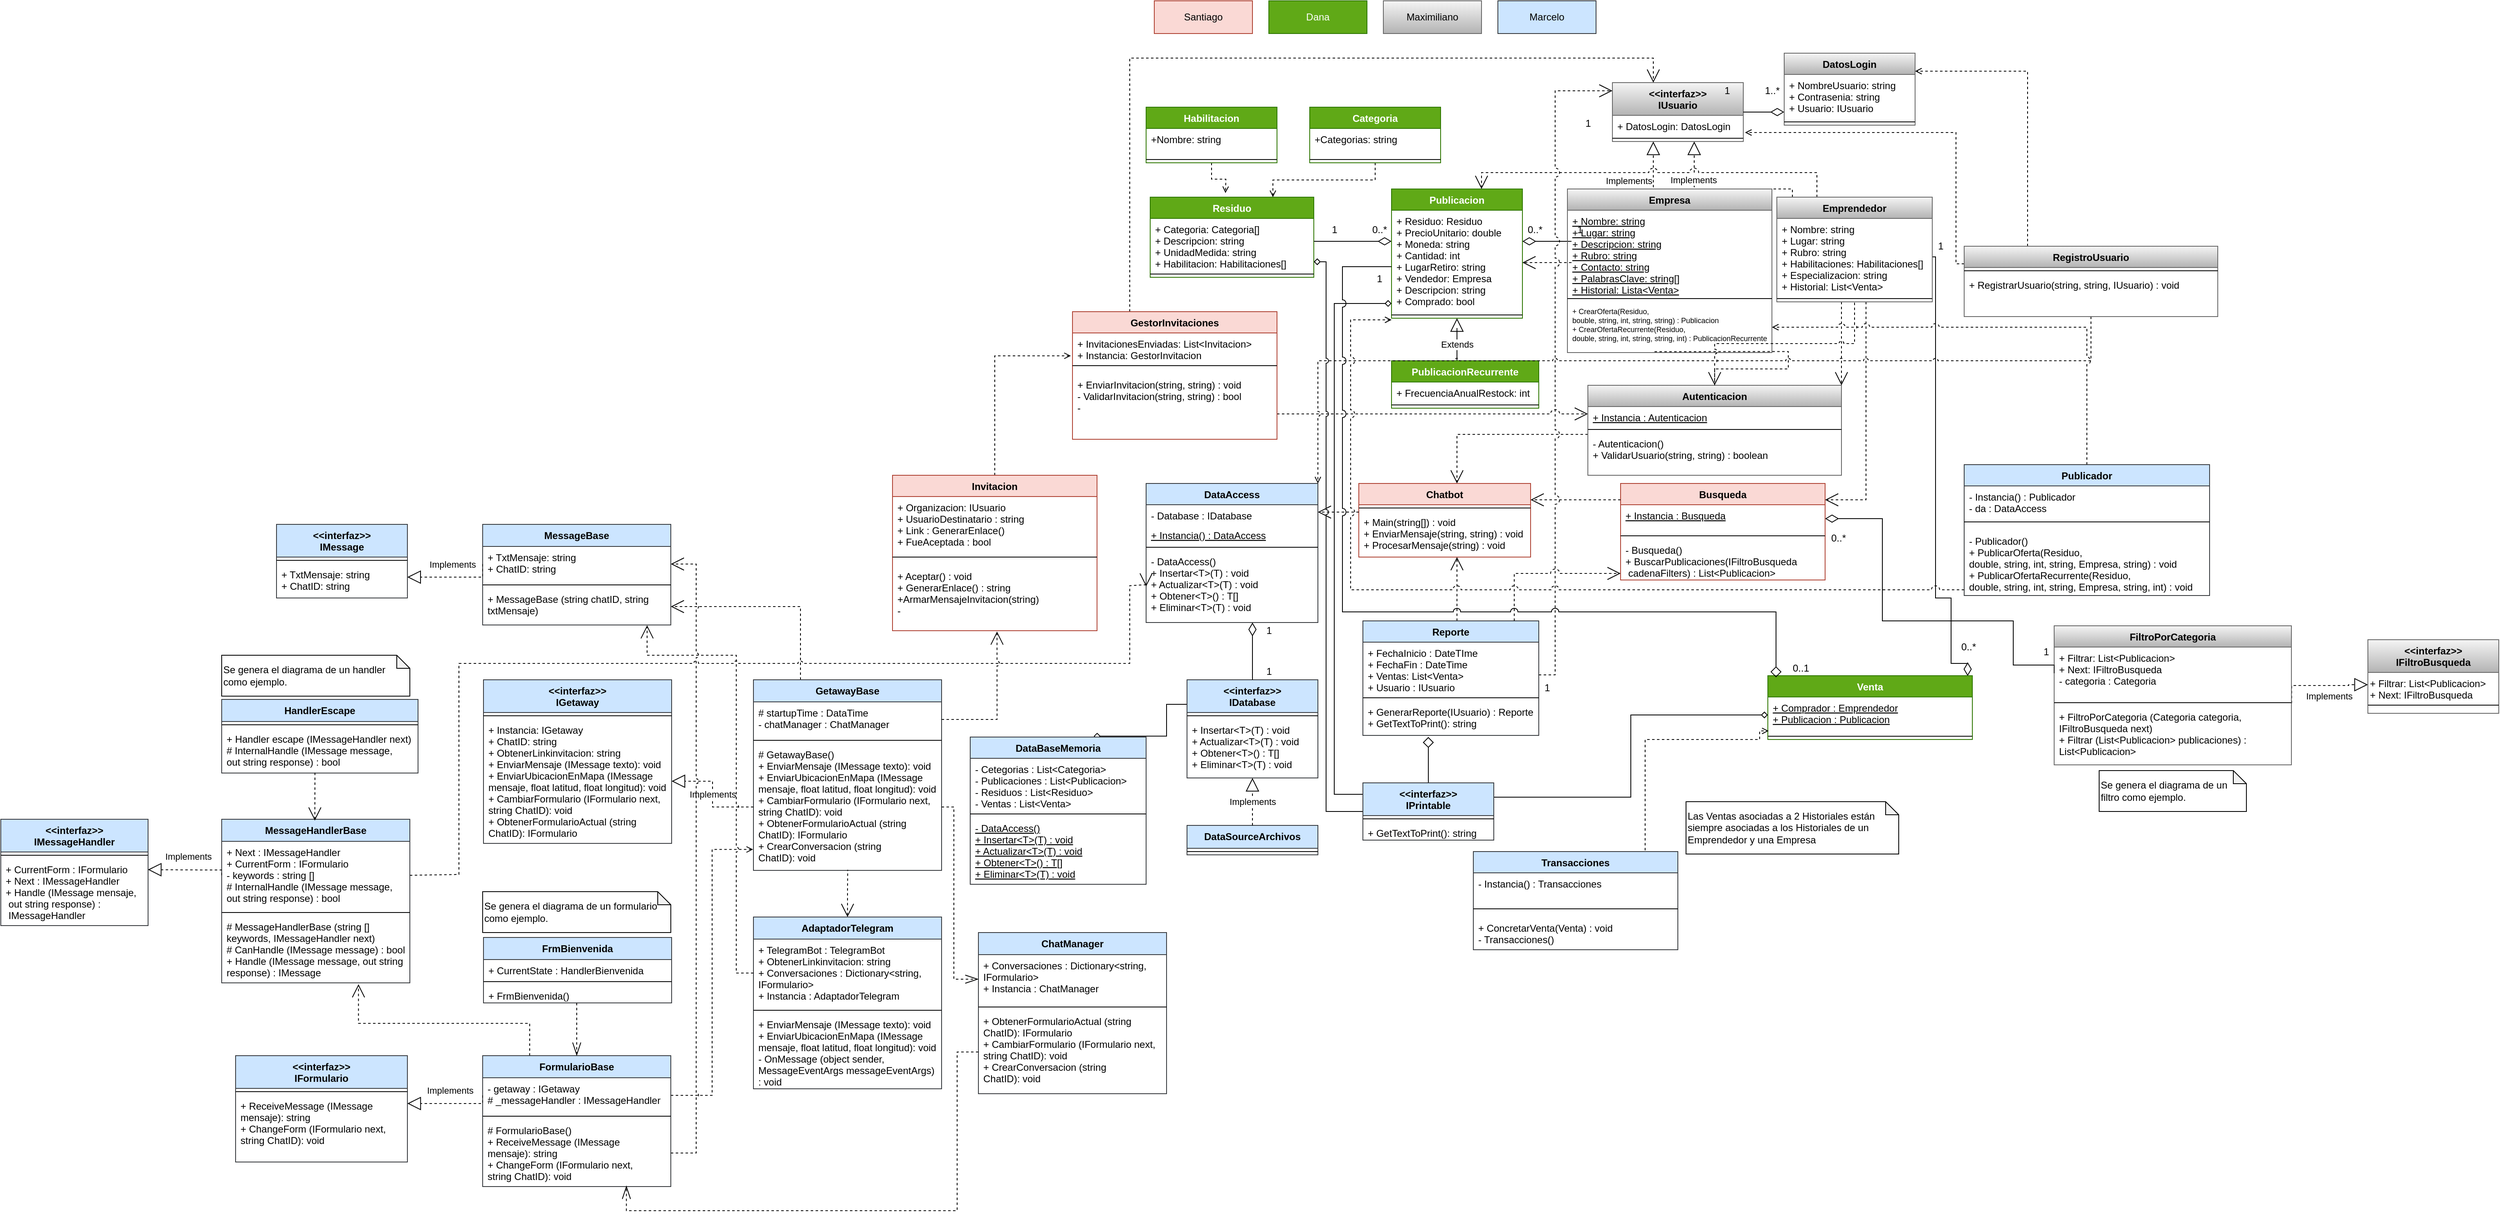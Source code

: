 <mxfile version="12.2.4" pages="1"><diagram id="C5RBs43oDa-KdzZeNtuy" name="Page-1"><mxGraphModel dx="2226" dy="1622" grid="1" gridSize="10" guides="1" tooltips="1" connect="1" arrows="1" fold="1" page="1" pageScale="1" pageWidth="827" pageHeight="1169" math="0" shadow="0"><root><mxCell id="WIyWlLk6GJQsqaUBKTNV-0"/><mxCell id="WIyWlLk6GJQsqaUBKTNV-1" parent="WIyWlLk6GJQsqaUBKTNV-0"/><mxCell id="Sy4ABJMf8QMetGnbk_ve-0" value="Residuo" style="swimlane;fontStyle=1;align=center;verticalAlign=top;childLayout=stackLayout;horizontal=1;startSize=26;horizontalStack=0;resizeParent=1;resizeParentMax=0;resizeLast=0;collapsible=1;marginBottom=0;hachureGap=4;pointerEvents=0;fillColor=#60a917;strokeColor=#2D7600;fontColor=#ffffff;" parent="WIyWlLk6GJQsqaUBKTNV-1" vertex="1"><mxGeometry x="85" y="80" width="200" height="98" as="geometry"/></mxCell><mxCell id="Sy4ABJMf8QMetGnbk_ve-1" value="+ Categoria: Categoria[]&#10;+ Descripcion: string&#10;+ UnidadMedida: string&#10;+ Habilitacion: Habilitaciones[]" style="text;strokeColor=none;fillColor=none;align=left;verticalAlign=top;spacingLeft=4;spacingRight=4;overflow=hidden;rotatable=0;points=[[0,0.5],[1,0.5]];portConstraint=eastwest;" parent="Sy4ABJMf8QMetGnbk_ve-0" vertex="1"><mxGeometry y="26" width="200" height="64" as="geometry"/></mxCell><mxCell id="Sy4ABJMf8QMetGnbk_ve-2" value="" style="line;strokeWidth=1;fillColor=none;align=left;verticalAlign=middle;spacingTop=-1;spacingLeft=3;spacingRight=3;rotatable=0;labelPosition=right;points=[];portConstraint=eastwest;" parent="Sy4ABJMf8QMetGnbk_ve-0" vertex="1"><mxGeometry y="90" width="200" height="8" as="geometry"/></mxCell><mxCell id="Sy4ABJMf8QMetGnbk_ve-21" style="edgeStyle=orthogonalEdgeStyle;rounded=0;orthogonalLoop=1;jettySize=auto;html=1;endArrow=diamondThin;endFill=0;startSize=14;endSize=14;sourcePerimeterSpacing=0;targetPerimeterSpacing=0;" parent="WIyWlLk6GJQsqaUBKTNV-1" source="Sy4ABJMf8QMetGnbk_ve-0" target="Sy4ABJMf8QMetGnbk_ve-4" edge="1"><mxGeometry relative="1" as="geometry"><Array as="points"><mxPoint x="330" y="134"/><mxPoint x="330" y="134"/></Array></mxGeometry></mxCell><mxCell id="Sy4ABJMf8QMetGnbk_ve-4" value="Publicacion" style="swimlane;fontStyle=1;align=center;verticalAlign=top;childLayout=stackLayout;horizontal=1;startSize=26;horizontalStack=0;resizeParent=1;resizeParentMax=0;resizeLast=0;collapsible=1;marginBottom=0;hachureGap=4;pointerEvents=0;fillColor=#60a917;strokeColor=#2D7600;fontColor=#ffffff;" parent="WIyWlLk6GJQsqaUBKTNV-1" vertex="1"><mxGeometry x="380" y="70" width="160" height="158" as="geometry"><mxRectangle x="380" y="80" width="100" height="26" as="alternateBounds"/></mxGeometry></mxCell><mxCell id="Sy4ABJMf8QMetGnbk_ve-5" value="+ Residuo: Residuo&#10;+ PrecioUnitario: double&#10;+ Moneda: string&#10;+ Cantidad: int&#10;+ LugarRetiro: string&#10;+ Vendedor: Empresa&#10;+ Descripcion: string&#10;+ Comprado: bool" style="text;strokeColor=none;fillColor=none;align=left;verticalAlign=top;spacingLeft=4;spacingRight=4;overflow=hidden;rotatable=0;points=[[0,0.5],[1,0.5]];portConstraint=eastwest;" parent="Sy4ABJMf8QMetGnbk_ve-4" vertex="1"><mxGeometry y="26" width="160" height="124" as="geometry"/></mxCell><mxCell id="Sy4ABJMf8QMetGnbk_ve-6" value="" style="line;strokeWidth=1;fillColor=none;align=left;verticalAlign=middle;spacingTop=-1;spacingLeft=3;spacingRight=3;rotatable=0;labelPosition=right;points=[];portConstraint=eastwest;" parent="Sy4ABJMf8QMetGnbk_ve-4" vertex="1"><mxGeometry y="150" width="160" height="8" as="geometry"/></mxCell><mxCell id="Sy4ABJMf8QMetGnbk_ve-22" value="Extends" style="edgeStyle=orthogonalEdgeStyle;rounded=0;orthogonalLoop=1;jettySize=auto;html=1;endArrow=block;endFill=0;startSize=14;endSize=14;sourcePerimeterSpacing=0;targetPerimeterSpacing=0;" parent="WIyWlLk6GJQsqaUBKTNV-1" source="Sy4ABJMf8QMetGnbk_ve-8" target="Sy4ABJMf8QMetGnbk_ve-4" edge="1"><mxGeometry x="-0.231" relative="1" as="geometry"><Array as="points"><mxPoint x="460" y="240"/><mxPoint x="460" y="240"/></Array><mxPoint as="offset"/></mxGeometry></mxCell><mxCell id="Sy4ABJMf8QMetGnbk_ve-8" value="PublicacionRecurrente" style="swimlane;fontStyle=1;align=center;verticalAlign=top;childLayout=stackLayout;horizontal=1;startSize=26;horizontalStack=0;resizeParent=1;resizeParentMax=0;resizeLast=0;collapsible=1;marginBottom=0;hachureGap=4;pointerEvents=0;fillColor=#60a917;strokeColor=#2D7600;fontColor=#ffffff;" parent="WIyWlLk6GJQsqaUBKTNV-1" vertex="1"><mxGeometry x="380" y="280" width="180" height="58" as="geometry"/></mxCell><mxCell id="Sy4ABJMf8QMetGnbk_ve-9" value="+ FrecuenciaAnualRestock: int" style="text;strokeColor=none;fillColor=none;align=left;verticalAlign=top;spacingLeft=4;spacingRight=4;overflow=hidden;rotatable=0;points=[[0,0.5],[1,0.5]];portConstraint=eastwest;" parent="Sy4ABJMf8QMetGnbk_ve-8" vertex="1"><mxGeometry y="26" width="180" height="24" as="geometry"/></mxCell><mxCell id="Sy4ABJMf8QMetGnbk_ve-10" value="" style="line;strokeWidth=1;fillColor=none;align=left;verticalAlign=middle;spacingTop=-1;spacingLeft=3;spacingRight=3;rotatable=0;labelPosition=right;points=[];portConstraint=eastwest;" parent="Sy4ABJMf8QMetGnbk_ve-8" vertex="1"><mxGeometry y="50" width="180" height="8" as="geometry"/></mxCell><mxCell id="Sy4ABJMf8QMetGnbk_ve-25" style="edgeStyle=orthogonalEdgeStyle;rounded=0;orthogonalLoop=1;jettySize=auto;html=1;endArrow=diamondThin;endFill=0;startSize=14;endSize=14;sourcePerimeterSpacing=0;targetPerimeterSpacing=0;" parent="WIyWlLk6GJQsqaUBKTNV-1" target="Sy4ABJMf8QMetGnbk_ve-4" edge="1"><mxGeometry relative="1" as="geometry"><Array as="points"><mxPoint x="600" y="134"/><mxPoint x="600" y="134"/></Array><mxPoint x="600" y="134" as="sourcePoint"/></mxGeometry></mxCell><mxCell id="Sy4ABJMf8QMetGnbk_ve-28" style="edgeStyle=orthogonalEdgeStyle;rounded=0;orthogonalLoop=1;jettySize=auto;html=1;endArrow=open;endFill=0;startSize=14;endSize=14;sourcePerimeterSpacing=0;targetPerimeterSpacing=0;dashed=1;exitX=0.426;exitY=0.981;exitDx=0;exitDy=0;exitPerimeter=0;" parent="WIyWlLk6GJQsqaUBKTNV-1" source="60" target="Sy4ABJMf8QMetGnbk_ve-17" edge="1"><mxGeometry relative="1" as="geometry"><mxPoint x="700" y="270" as="targetPoint"/><Array as="points"/><mxPoint x="700" y="218" as="sourcePoint"/></mxGeometry></mxCell><mxCell id="Sy4ABJMf8QMetGnbk_ve-117" style="edgeStyle=orthogonalEdgeStyle;rounded=0;jumpStyle=arc;jumpSize=11;orthogonalLoop=1;jettySize=auto;html=1;dashed=1;endArrow=open;endFill=0;startSize=14;endSize=14;sourcePerimeterSpacing=0;targetPerimeterSpacing=0;" parent="WIyWlLk6GJQsqaUBKTNV-1" source="Sy4ABJMf8QMetGnbk_ve-17" target="Sy4ABJMf8QMetGnbk_ve-45" edge="1"><mxGeometry relative="1" as="geometry"><Array as="points"><mxPoint x="460" y="370"/></Array></mxGeometry></mxCell><mxCell id="Sy4ABJMf8QMetGnbk_ve-17" value="Autenticacion" style="swimlane;fontStyle=1;align=center;verticalAlign=top;childLayout=stackLayout;horizontal=1;startSize=26;horizontalStack=0;resizeParent=1;resizeParentMax=0;resizeLast=0;collapsible=1;marginBottom=0;hachureGap=4;pointerEvents=0;fillColor=#f5f5f5;strokeColor=#666666;gradientColor=#b3b3b3;" parent="WIyWlLk6GJQsqaUBKTNV-1" vertex="1"><mxGeometry x="620" y="310" width="310" height="110" as="geometry"/></mxCell><mxCell id="Sy4ABJMf8QMetGnbk_ve-18" value="+ Instancia : Autenticacion" style="text;strokeColor=none;fillColor=none;align=left;verticalAlign=top;spacingLeft=4;spacingRight=4;overflow=hidden;rotatable=0;points=[[0,0.5],[1,0.5]];portConstraint=eastwest;fontStyle=4" parent="Sy4ABJMf8QMetGnbk_ve-17" vertex="1"><mxGeometry y="26" width="310" height="24" as="geometry"/></mxCell><mxCell id="Sy4ABJMf8QMetGnbk_ve-19" value="" style="line;strokeWidth=1;fillColor=none;align=left;verticalAlign=middle;spacingTop=-1;spacingLeft=3;spacingRight=3;rotatable=0;labelPosition=right;points=[];portConstraint=eastwest;" parent="Sy4ABJMf8QMetGnbk_ve-17" vertex="1"><mxGeometry y="50" width="310" height="8" as="geometry"/></mxCell><mxCell id="Sy4ABJMf8QMetGnbk_ve-20" value="- Autenticacion()&#10;+ ValidarUsuario(string, string) : boolean" style="text;strokeColor=none;fillColor=none;align=left;verticalAlign=top;spacingLeft=4;spacingRight=4;overflow=hidden;rotatable=0;points=[[0,0.5],[1,0.5]];portConstraint=eastwest;" parent="Sy4ABJMf8QMetGnbk_ve-17" vertex="1"><mxGeometry y="58" width="310" height="52" as="geometry"/></mxCell><mxCell id="Sy4ABJMf8QMetGnbk_ve-23" value="1" style="text;html=1;align=center;verticalAlign=middle;resizable=0;points=[];autosize=1;strokeColor=none;fillColor=none;" parent="WIyWlLk6GJQsqaUBKTNV-1" vertex="1"><mxGeometry x="300" y="110" width="20" height="20" as="geometry"/></mxCell><mxCell id="Sy4ABJMf8QMetGnbk_ve-24" value="0..*" style="text;html=1;align=center;verticalAlign=middle;resizable=0;points=[];autosize=1;strokeColor=none;fillColor=none;" parent="WIyWlLk6GJQsqaUBKTNV-1" vertex="1"><mxGeometry x="350" y="110" width="30" height="20" as="geometry"/></mxCell><mxCell id="Sy4ABJMf8QMetGnbk_ve-26" value="0..*" style="text;html=1;align=center;verticalAlign=middle;resizable=0;points=[];autosize=1;strokeColor=none;fillColor=none;" parent="WIyWlLk6GJQsqaUBKTNV-1" vertex="1"><mxGeometry x="540" y="110" width="30" height="20" as="geometry"/></mxCell><mxCell id="Sy4ABJMf8QMetGnbk_ve-27" value="1" style="text;html=1;align=center;verticalAlign=middle;resizable=0;points=[];autosize=1;strokeColor=none;fillColor=none;" parent="WIyWlLk6GJQsqaUBKTNV-1" vertex="1"><mxGeometry x="600" y="110" width="20" height="20" as="geometry"/></mxCell><mxCell id="Sy4ABJMf8QMetGnbk_ve-35" style="edgeStyle=orthogonalEdgeStyle;rounded=0;orthogonalLoop=1;jettySize=auto;html=1;dashed=1;endArrow=open;endFill=0;startSize=14;endSize=14;sourcePerimeterSpacing=0;targetPerimeterSpacing=0;jumpStyle=arc;" parent="WIyWlLk6GJQsqaUBKTNV-1" source="Sy4ABJMf8QMetGnbk_ve-29" target="Sy4ABJMf8QMetGnbk_ve-17" edge="1"><mxGeometry relative="1" as="geometry"><Array as="points"><mxPoint x="870" y="200"/><mxPoint x="870" y="200"/></Array></mxGeometry></mxCell><mxCell id="Sy4ABJMf8QMetGnbk_ve-32" value="&lt;&lt;interfaz&gt;&gt;&#10;IUsuario" style="swimlane;fontStyle=1;align=center;verticalAlign=top;childLayout=stackLayout;horizontal=1;startSize=40;horizontalStack=0;resizeParent=1;resizeParentMax=0;resizeLast=0;collapsible=1;marginBottom=0;hachureGap=4;pointerEvents=0;gradientColor=#b3b3b3;fillColor=#f5f5f5;strokeColor=#666666;" parent="WIyWlLk6GJQsqaUBKTNV-1" vertex="1"><mxGeometry x="650" y="-60" width="160" height="72" as="geometry"/></mxCell><mxCell id="Sy4ABJMf8QMetGnbk_ve-33" value="+ DatosLogin: DatosLogin" style="text;strokeColor=none;fillColor=none;align=left;verticalAlign=top;spacingLeft=4;spacingRight=4;overflow=hidden;rotatable=0;points=[[0,0.5],[1,0.5]];portConstraint=eastwest;" parent="Sy4ABJMf8QMetGnbk_ve-32" vertex="1"><mxGeometry y="40" width="160" height="24" as="geometry"/></mxCell><mxCell id="Sy4ABJMf8QMetGnbk_ve-34" value="" style="line;strokeWidth=1;fillColor=none;align=left;verticalAlign=middle;spacingTop=-1;spacingLeft=3;spacingRight=3;rotatable=0;labelPosition=right;points=[];portConstraint=eastwest;" parent="Sy4ABJMf8QMetGnbk_ve-32" vertex="1"><mxGeometry y="64" width="160" height="8" as="geometry"/></mxCell><mxCell id="Sy4ABJMf8QMetGnbk_ve-36" value="Implements" style="edgeStyle=orthogonalEdgeStyle;rounded=0;orthogonalLoop=1;jettySize=auto;html=1;endArrow=block;endFill=0;startSize=14;endSize=14;sourcePerimeterSpacing=0;targetPerimeterSpacing=0;dashed=1;" parent="WIyWlLk6GJQsqaUBKTNV-1" target="Sy4ABJMf8QMetGnbk_ve-32" edge="1"><mxGeometry x="-0.412" y="30" relative="1" as="geometry"><mxPoint x="700" y="80" as="sourcePoint"/><mxPoint x="470" y="198" as="targetPoint"/><Array as="points"><mxPoint x="700" y="40"/><mxPoint x="700" y="40"/></Array><mxPoint as="offset"/></mxGeometry></mxCell><mxCell id="Sy4ABJMf8QMetGnbk_ve-37" style="edgeStyle=orthogonalEdgeStyle;rounded=0;orthogonalLoop=1;jettySize=auto;html=1;endArrow=block;endFill=0;startSize=14;endSize=14;sourcePerimeterSpacing=0;targetPerimeterSpacing=0;dashed=1;" parent="WIyWlLk6GJQsqaUBKTNV-1" source="Sy4ABJMf8QMetGnbk_ve-29" target="Sy4ABJMf8QMetGnbk_ve-32" edge="1"><mxGeometry relative="1" as="geometry"><mxPoint x="710" y="90" as="sourcePoint"/><mxPoint x="710" y="22" as="targetPoint"/><Array as="points"><mxPoint x="870" y="70"/><mxPoint x="750" y="70"/></Array></mxGeometry></mxCell><mxCell id="n3mDDNpbBrynmApSV0Kz-1" value="Implements" style="edgeLabel;html=1;align=center;verticalAlign=middle;resizable=0;points=[];" parent="Sy4ABJMf8QMetGnbk_ve-37" vertex="1" connectable="0"><mxGeometry x="0.5" y="1" relative="1" as="geometry"><mxPoint as="offset"/></mxGeometry></mxCell><mxCell id="Sy4ABJMf8QMetGnbk_ve-38" value="DatosLogin" style="swimlane;fontStyle=1;align=center;verticalAlign=top;childLayout=stackLayout;horizontal=1;startSize=26;horizontalStack=0;resizeParent=1;resizeParentMax=0;resizeLast=0;collapsible=1;marginBottom=0;hachureGap=4;pointerEvents=0;gradientColor=#b3b3b3;fillColor=#f5f5f5;strokeColor=#666666;" parent="WIyWlLk6GJQsqaUBKTNV-1" vertex="1"><mxGeometry x="860" y="-96" width="160" height="88" as="geometry"/></mxCell><mxCell id="Sy4ABJMf8QMetGnbk_ve-39" value="+ NombreUsuario: string&#10;+ Contrasenia: string&#10;+ Usuario: IUsuario" style="text;strokeColor=none;fillColor=none;align=left;verticalAlign=top;spacingLeft=4;spacingRight=4;overflow=hidden;rotatable=0;points=[[0,0.5],[1,0.5]];portConstraint=eastwest;" parent="Sy4ABJMf8QMetGnbk_ve-38" vertex="1"><mxGeometry y="26" width="160" height="54" as="geometry"/></mxCell><mxCell id="Sy4ABJMf8QMetGnbk_ve-40" value="" style="line;strokeWidth=1;fillColor=none;align=left;verticalAlign=middle;spacingTop=-1;spacingLeft=3;spacingRight=3;rotatable=0;labelPosition=right;points=[];portConstraint=eastwest;" parent="Sy4ABJMf8QMetGnbk_ve-38" vertex="1"><mxGeometry y="80" width="160" height="8" as="geometry"/></mxCell><mxCell id="Sy4ABJMf8QMetGnbk_ve-42" style="edgeStyle=orthogonalEdgeStyle;rounded=0;orthogonalLoop=1;jettySize=auto;html=1;endArrow=diamondThin;endFill=0;startSize=14;endSize=14;sourcePerimeterSpacing=0;targetPerimeterSpacing=0;" parent="WIyWlLk6GJQsqaUBKTNV-1" source="Sy4ABJMf8QMetGnbk_ve-32" target="Sy4ABJMf8QMetGnbk_ve-38" edge="1"><mxGeometry relative="1" as="geometry"><mxPoint x="310" y="144" as="sourcePoint"/><mxPoint x="390" y="144" as="targetPoint"/><Array as="points"><mxPoint x="810" y="-30"/><mxPoint x="810" y="-30"/></Array></mxGeometry></mxCell><mxCell id="Sy4ABJMf8QMetGnbk_ve-43" value="1" style="text;html=1;align=center;verticalAlign=middle;resizable=0;points=[];autosize=1;strokeColor=none;fillColor=none;" parent="WIyWlLk6GJQsqaUBKTNV-1" vertex="1"><mxGeometry x="780" y="-60" width="20" height="20" as="geometry"/></mxCell><mxCell id="Sy4ABJMf8QMetGnbk_ve-44" value="1..*" style="text;html=1;align=center;verticalAlign=middle;resizable=0;points=[];autosize=1;strokeColor=none;fillColor=none;" parent="WIyWlLk6GJQsqaUBKTNV-1" vertex="1"><mxGeometry x="830" y="-60" width="30" height="20" as="geometry"/></mxCell><mxCell id="Sy4ABJMf8QMetGnbk_ve-45" value="Chatbot" style="swimlane;fontStyle=1;align=center;verticalAlign=top;childLayout=stackLayout;horizontal=1;startSize=26;horizontalStack=0;resizeParent=1;resizeParentMax=0;resizeLast=0;collapsible=1;marginBottom=0;hachureGap=4;pointerEvents=0;fillColor=#fad9d5;strokeColor=#ae4132;" parent="WIyWlLk6GJQsqaUBKTNV-1" vertex="1"><mxGeometry x="340" y="430" width="210" height="90" as="geometry"/></mxCell><mxCell id="Sy4ABJMf8QMetGnbk_ve-47" value="" style="line;strokeWidth=1;fillColor=none;align=left;verticalAlign=middle;spacingTop=-1;spacingLeft=3;spacingRight=3;rotatable=0;labelPosition=right;points=[];portConstraint=eastwest;" parent="Sy4ABJMf8QMetGnbk_ve-45" vertex="1"><mxGeometry y="26" width="210" height="8" as="geometry"/></mxCell><mxCell id="Sy4ABJMf8QMetGnbk_ve-48" value="+ Main(string[]) : void&#10;+ EnviarMensaje(string, string) : void&#10;+ ProcesarMensaje(string) : void" style="text;strokeColor=none;fillColor=none;align=left;verticalAlign=top;spacingLeft=4;spacingRight=4;overflow=hidden;rotatable=0;points=[[0,0.5],[1,0.5]];portConstraint=eastwest;" parent="Sy4ABJMf8QMetGnbk_ve-45" vertex="1"><mxGeometry y="34" width="210" height="56" as="geometry"/></mxCell><mxCell id="Sy4ABJMf8QMetGnbk_ve-49" value="Busqueda" style="swimlane;fontStyle=1;align=center;verticalAlign=top;childLayout=stackLayout;horizontal=1;startSize=26;horizontalStack=0;resizeParent=1;resizeParentMax=0;resizeLast=0;collapsible=1;marginBottom=0;hachureGap=4;pointerEvents=0;fillColor=#fad9d5;strokeColor=#ae4132;" parent="WIyWlLk6GJQsqaUBKTNV-1" vertex="1"><mxGeometry x="660" y="430" width="250" height="118" as="geometry"/></mxCell><mxCell id="Sy4ABJMf8QMetGnbk_ve-55" value="+ Instancia : Busqueda" style="text;strokeColor=none;fillColor=none;align=left;verticalAlign=top;spacingLeft=4;spacingRight=4;overflow=hidden;rotatable=0;points=[[0,0.5],[1,0.5]];portConstraint=eastwest;fontStyle=4" parent="Sy4ABJMf8QMetGnbk_ve-49" vertex="1"><mxGeometry y="26" width="250" height="34" as="geometry"/></mxCell><mxCell id="Sy4ABJMf8QMetGnbk_ve-50" value="" style="line;strokeWidth=1;fillColor=none;align=left;verticalAlign=middle;spacingTop=-1;spacingLeft=3;spacingRight=3;rotatable=0;labelPosition=right;points=[];portConstraint=eastwest;" parent="Sy4ABJMf8QMetGnbk_ve-49" vertex="1"><mxGeometry y="60" width="250" height="8" as="geometry"/></mxCell><mxCell id="Sy4ABJMf8QMetGnbk_ve-51" value="- Busqueda()&#10;+ BuscarPublicaciones(IFiltroBusqueda&#10; cadenaFilters) : List&lt;Publicacion&gt;" style="text;strokeColor=none;fillColor=none;align=left;verticalAlign=top;spacingLeft=4;spacingRight=4;overflow=hidden;rotatable=0;points=[[0,0.5],[1,0.5]];portConstraint=eastwest;" parent="Sy4ABJMf8QMetGnbk_ve-49" vertex="1"><mxGeometry y="68" width="250" height="50" as="geometry"/></mxCell><mxCell id="Sy4ABJMf8QMetGnbk_ve-58" style="edgeStyle=orthogonalEdgeStyle;rounded=0;orthogonalLoop=1;jettySize=auto;html=1;endArrow=open;endFill=0;startSize=14;endSize=14;sourcePerimeterSpacing=0;targetPerimeterSpacing=0;dashed=1;" parent="WIyWlLk6GJQsqaUBKTNV-1" source="Sy4ABJMf8QMetGnbk_ve-49" target="Sy4ABJMf8QMetGnbk_ve-45" edge="1"><mxGeometry relative="1" as="geometry"><mxPoint x="710" y="198" as="sourcePoint"/><mxPoint x="710" y="270" as="targetPoint"/><Array as="points"><mxPoint x="630" y="450"/><mxPoint x="630" y="450"/></Array></mxGeometry></mxCell><mxCell id="66" style="edgeStyle=orthogonalEdgeStyle;rounded=0;orthogonalLoop=1;jettySize=auto;html=1;exitX=0;exitY=0.25;exitDx=0;exitDy=0;entryX=0.702;entryY=-0.006;entryDx=0;entryDy=0;entryPerimeter=0;endArrow=diamond;endFill=0;" parent="WIyWlLk6GJQsqaUBKTNV-1" source="Sy4ABJMf8QMetGnbk_ve-59" target="61" edge="1"><mxGeometry relative="1" as="geometry"/></mxCell><mxCell id="Sy4ABJMf8QMetGnbk_ve-59" value="&lt;&lt;interfaz&gt;&gt;&#10;IDatabase" style="swimlane;fontStyle=1;align=center;verticalAlign=top;childLayout=stackLayout;horizontal=1;startSize=40;horizontalStack=0;resizeParent=1;resizeParentMax=0;resizeLast=0;collapsible=1;marginBottom=0;hachureGap=4;pointerEvents=0;fillColor=#cce5ff;strokeColor=#36393d;" parent="WIyWlLk6GJQsqaUBKTNV-1" vertex="1"><mxGeometry x="130" y="670" width="160" height="120" as="geometry"/></mxCell><mxCell id="Sy4ABJMf8QMetGnbk_ve-61" value="" style="line;strokeWidth=1;fillColor=none;align=left;verticalAlign=middle;spacingTop=-1;spacingLeft=3;spacingRight=3;rotatable=0;labelPosition=right;points=[];portConstraint=eastwest;" parent="Sy4ABJMf8QMetGnbk_ve-59" vertex="1"><mxGeometry y="40" width="160" height="8" as="geometry"/></mxCell><mxCell id="Sy4ABJMf8QMetGnbk_ve-62" value="+ Insertar&lt;T&gt;(T) : void&#10;+ Actualizar&lt;T&gt;(T) : void&#10;+ Obtener&lt;T&gt;() : T[]&#10;+ Eliminar&lt;T&gt;(T) : void" style="text;strokeColor=none;fillColor=none;align=left;verticalAlign=top;spacingLeft=4;spacingRight=4;overflow=hidden;rotatable=0;points=[[0,0.5],[1,0.5]];portConstraint=eastwest;" parent="Sy4ABJMf8QMetGnbk_ve-59" vertex="1"><mxGeometry y="48" width="160" height="72" as="geometry"/></mxCell><mxCell id="Sy4ABJMf8QMetGnbk_ve-63" value="DataSourceArchivos" style="swimlane;fontStyle=1;align=center;verticalAlign=top;childLayout=stackLayout;horizontal=1;startSize=28;horizontalStack=0;resizeParent=1;resizeParentMax=0;resizeLast=0;collapsible=1;marginBottom=0;hachureGap=4;pointerEvents=0;fillColor=#cce5ff;strokeColor=#36393d;" parent="WIyWlLk6GJQsqaUBKTNV-1" vertex="1"><mxGeometry x="130" y="848" width="160" height="36" as="geometry"/></mxCell><mxCell id="Sy4ABJMf8QMetGnbk_ve-64" value="" style="line;strokeWidth=1;fillColor=none;align=left;verticalAlign=middle;spacingTop=-1;spacingLeft=3;spacingRight=3;rotatable=0;labelPosition=right;points=[];portConstraint=eastwest;" parent="Sy4ABJMf8QMetGnbk_ve-63" vertex="1"><mxGeometry y="28" width="160" height="8" as="geometry"/></mxCell><mxCell id="Sy4ABJMf8QMetGnbk_ve-67" value="Implements" style="edgeStyle=orthogonalEdgeStyle;rounded=0;orthogonalLoop=1;jettySize=auto;html=1;endArrow=block;endFill=0;startSize=14;endSize=14;sourcePerimeterSpacing=0;targetPerimeterSpacing=0;dashed=1;" parent="WIyWlLk6GJQsqaUBKTNV-1" source="Sy4ABJMf8QMetGnbk_ve-63" target="Sy4ABJMf8QMetGnbk_ve-59" edge="1"><mxGeometry relative="1" as="geometry"><mxPoint x="209.71" y="876" as="sourcePoint"/><mxPoint x="209.71" y="808" as="targetPoint"/><Array as="points"/></mxGeometry></mxCell><mxCell id="Sy4ABJMf8QMetGnbk_ve-68" style="edgeStyle=orthogonalEdgeStyle;rounded=0;orthogonalLoop=1;jettySize=auto;html=1;dashed=1;endArrow=open;endFill=0;startSize=14;endSize=14;sourcePerimeterSpacing=0;targetPerimeterSpacing=0;jumpStyle=arc;jumpSize=11;" parent="WIyWlLk6GJQsqaUBKTNV-1" source="Sy4ABJMf8QMetGnbk_ve-29" target="Sy4ABJMf8QMetGnbk_ve-49" edge="1"><mxGeometry relative="1" as="geometry"><Array as="points"><mxPoint x="960" y="450"/></Array></mxGeometry></mxCell><mxCell id="Sy4ABJMf8QMetGnbk_ve-71" style="edgeStyle=orthogonalEdgeStyle;rounded=0;orthogonalLoop=1;jettySize=auto;html=1;endArrow=open;endFill=0;startSize=14;endSize=14;sourcePerimeterSpacing=0;targetPerimeterSpacing=0;dashed=1;" parent="WIyWlLk6GJQsqaUBKTNV-1" target="Sy4ABJMf8QMetGnbk_ve-4" edge="1"><mxGeometry relative="1" as="geometry"><mxPoint x="600" y="160" as="sourcePoint"/><mxPoint x="710" y="270" as="targetPoint"/><Array as="points"><mxPoint x="600" y="160"/><mxPoint x="600" y="160"/></Array></mxGeometry></mxCell><mxCell id="Sy4ABJMf8QMetGnbk_ve-72" style="edgeStyle=orthogonalEdgeStyle;rounded=0;jumpStyle=arc;jumpSize=11;orthogonalLoop=1;jettySize=auto;html=1;dashed=1;endArrow=open;endFill=0;startSize=14;endSize=14;sourcePerimeterSpacing=0;targetPerimeterSpacing=0;" parent="WIyWlLk6GJQsqaUBKTNV-1" source="Sy4ABJMf8QMetGnbk_ve-29" target="Sy4ABJMf8QMetGnbk_ve-4" edge="1"><mxGeometry relative="1" as="geometry"><Array as="points"><mxPoint x="900" y="50"/><mxPoint x="490" y="50"/></Array></mxGeometry></mxCell><mxCell id="Sy4ABJMf8QMetGnbk_ve-82" value="0..*" style="text;html=1;align=center;verticalAlign=middle;resizable=0;points=[];autosize=1;strokeColor=none;fillColor=none;" parent="WIyWlLk6GJQsqaUBKTNV-1" vertex="1"><mxGeometry x="1070" y="620" width="30" height="20" as="geometry"/></mxCell><mxCell id="Sy4ABJMf8QMetGnbk_ve-83" value="1" style="text;html=1;align=center;verticalAlign=middle;resizable=0;points=[];autosize=1;strokeColor=none;fillColor=none;" parent="WIyWlLk6GJQsqaUBKTNV-1" vertex="1"><mxGeometry x="1041" y="130" width="20" height="20" as="geometry"/></mxCell><mxCell id="Sy4ABJMf8QMetGnbk_ve-81" style="edgeStyle=orthogonalEdgeStyle;rounded=0;jumpStyle=arc;jumpSize=11;orthogonalLoop=1;jettySize=auto;html=1;endArrow=diamondThin;endFill=0;startSize=14;endSize=14;sourcePerimeterSpacing=0;targetPerimeterSpacing=0;entryX=0.977;entryY=0.006;entryDx=0;entryDy=0;entryPerimeter=0;exitX=1;exitY=0.5;exitDx=0;exitDy=0;" parent="WIyWlLk6GJQsqaUBKTNV-1" source="Sy4ABJMf8QMetGnbk_ve-30" target="19" edge="1"><mxGeometry relative="1" as="geometry"><Array as="points"><mxPoint x="1045" y="153"/><mxPoint x="1045" y="570"/><mxPoint x="1064" y="570"/><mxPoint x="1064" y="650"/><mxPoint x="1084" y="650"/></Array><mxPoint x="1065.0" y="598" as="targetPoint"/><mxPoint x="1030" y="155" as="sourcePoint"/></mxGeometry></mxCell><mxCell id="Sy4ABJMf8QMetGnbk_ve-90" value="0..1" style="text;html=1;align=center;verticalAlign=middle;resizable=0;points=[];autosize=1;strokeColor=none;fillColor=none;" parent="WIyWlLk6GJQsqaUBKTNV-1" vertex="1"><mxGeometry x="860" y="646" width="40" height="20" as="geometry"/></mxCell><mxCell id="Sy4ABJMf8QMetGnbk_ve-91" value="1" style="text;html=1;align=center;verticalAlign=middle;resizable=0;points=[];autosize=1;strokeColor=none;fillColor=none;" parent="WIyWlLk6GJQsqaUBKTNV-1" vertex="1"><mxGeometry x="355" y="170" width="20" height="20" as="geometry"/></mxCell><mxCell id="Sy4ABJMf8QMetGnbk_ve-103" style="edgeStyle=orthogonalEdgeStyle;rounded=0;jumpStyle=arc;jumpSize=11;orthogonalLoop=1;jettySize=auto;html=1;endArrow=open;endFill=0;startSize=14;endSize=14;sourcePerimeterSpacing=0;targetPerimeterSpacing=0;dashed=1;" parent="WIyWlLk6GJQsqaUBKTNV-1" source="Sy4ABJMf8QMetGnbk_ve-93" target="Sy4ABJMf8QMetGnbk_ve-45" edge="1"><mxGeometry relative="1" as="geometry"><Array as="points"><mxPoint x="460" y="540"/><mxPoint x="460" y="540"/></Array></mxGeometry></mxCell><mxCell id="Sy4ABJMf8QMetGnbk_ve-93" value="Reporte" style="swimlane;fontStyle=1;align=center;verticalAlign=top;childLayout=stackLayout;horizontal=1;startSize=26;horizontalStack=0;resizeParent=1;resizeParentMax=0;resizeLast=0;collapsible=1;marginBottom=0;hachureGap=4;pointerEvents=0;fillColor=#cce5ff;strokeColor=#36393d;" parent="WIyWlLk6GJQsqaUBKTNV-1" vertex="1"><mxGeometry x="345" y="598" width="215" height="140" as="geometry"/></mxCell><mxCell id="Sy4ABJMf8QMetGnbk_ve-94" value="+ FechaInicio : DateTIme&#10;+ FechaFin : DateTime&#10;+ Ventas: List&lt;Venta&gt;&#10;+ Usuario : IUsuario" style="text;strokeColor=none;fillColor=none;align=left;verticalAlign=top;spacingLeft=4;spacingRight=4;overflow=hidden;rotatable=0;points=[[0,0.5],[1,0.5]];portConstraint=eastwest;fontStyle=0" parent="Sy4ABJMf8QMetGnbk_ve-93" vertex="1"><mxGeometry y="26" width="215" height="64" as="geometry"/></mxCell><mxCell id="Sy4ABJMf8QMetGnbk_ve-95" value="" style="line;strokeWidth=1;fillColor=none;align=left;verticalAlign=middle;spacingTop=-1;spacingLeft=3;spacingRight=3;rotatable=0;labelPosition=right;points=[];portConstraint=eastwest;" parent="Sy4ABJMf8QMetGnbk_ve-93" vertex="1"><mxGeometry y="90" width="215" height="8" as="geometry"/></mxCell><mxCell id="Sy4ABJMf8QMetGnbk_ve-98" value="+ GenerarReporte(IUsuario) : Reporte&#10;+ GetTextToPrint(): string" style="text;strokeColor=none;fillColor=none;align=left;verticalAlign=top;spacingLeft=4;spacingRight=4;overflow=hidden;rotatable=0;points=[[0,0.5],[1,0.5]];portConstraint=eastwest;fontStyle=0" parent="Sy4ABJMf8QMetGnbk_ve-93" vertex="1"><mxGeometry y="98" width="215" height="42" as="geometry"/></mxCell><mxCell id="Sy4ABJMf8QMetGnbk_ve-101" value="1" style="text;html=1;align=center;verticalAlign=middle;resizable=0;points=[];autosize=1;strokeColor=none;fillColor=none;" parent="WIyWlLk6GJQsqaUBKTNV-1" vertex="1"><mxGeometry x="560" y="670" width="20" height="20" as="geometry"/></mxCell><mxCell id="Sy4ABJMf8QMetGnbk_ve-102" style="edgeStyle=orthogonalEdgeStyle;rounded=0;jumpStyle=arc;jumpSize=11;orthogonalLoop=1;jettySize=auto;html=1;endArrow=open;endFill=0;startSize=14;endSize=14;sourcePerimeterSpacing=0;targetPerimeterSpacing=0;dashed=1;" parent="WIyWlLk6GJQsqaUBKTNV-1" source="Sy4ABJMf8QMetGnbk_ve-93" target="Sy4ABJMf8QMetGnbk_ve-32" edge="1"><mxGeometry relative="1" as="geometry"><mxPoint x="670" y="673" as="sourcePoint"/><mxPoint x="630" y="-14" as="targetPoint"/><Array as="points"><mxPoint x="580" y="664"/><mxPoint x="580" y="-50"/></Array></mxGeometry></mxCell><mxCell id="Sy4ABJMf8QMetGnbk_ve-104" value="DataAccess" style="swimlane;fontStyle=1;align=center;verticalAlign=top;childLayout=stackLayout;horizontal=1;startSize=26;horizontalStack=0;resizeParent=1;resizeParentMax=0;resizeLast=0;collapsible=1;marginBottom=0;hachureGap=4;pointerEvents=0;fillColor=#cce5ff;strokeColor=#36393d;" parent="WIyWlLk6GJQsqaUBKTNV-1" vertex="1"><mxGeometry x="80" y="430" width="210" height="170" as="geometry"/></mxCell><mxCell id="Sy4ABJMf8QMetGnbk_ve-109" value="- Database : IDatabase" style="text;strokeColor=none;fillColor=none;align=left;verticalAlign=top;spacingLeft=4;spacingRight=4;overflow=hidden;rotatable=0;points=[[0,0.5],[1,0.5]];portConstraint=eastwest;" parent="Sy4ABJMf8QMetGnbk_ve-104" vertex="1"><mxGeometry y="26" width="210" height="24" as="geometry"/></mxCell><mxCell id="Sy4ABJMf8QMetGnbk_ve-111" value="+ Instancia() : DataAccess" style="text;strokeColor=none;fillColor=none;align=left;verticalAlign=top;spacingLeft=4;spacingRight=4;overflow=hidden;rotatable=0;points=[[0,0.5],[1,0.5]];portConstraint=eastwest;fontStyle=4" parent="Sy4ABJMf8QMetGnbk_ve-104" vertex="1"><mxGeometry y="50" width="210" height="24" as="geometry"/></mxCell><mxCell id="Sy4ABJMf8QMetGnbk_ve-105" value="" style="line;strokeWidth=1;fillColor=none;align=left;verticalAlign=middle;spacingTop=-1;spacingLeft=3;spacingRight=3;rotatable=0;labelPosition=right;points=[];portConstraint=eastwest;" parent="Sy4ABJMf8QMetGnbk_ve-104" vertex="1"><mxGeometry y="74" width="210" height="8" as="geometry"/></mxCell><mxCell id="Sy4ABJMf8QMetGnbk_ve-106" value="- DataAccess()&#10;+ Insertar&lt;T&gt;(T) : void&#10;+ Actualizar&lt;T&gt;(T) : void&#10;+ Obtener&lt;T&gt;() : T[]&#10;+ Eliminar&lt;T&gt;(T) : void" style="text;strokeColor=none;fillColor=none;align=left;verticalAlign=top;spacingLeft=4;spacingRight=4;overflow=hidden;rotatable=0;points=[[0,0.5],[1,0.5]];portConstraint=eastwest;" parent="Sy4ABJMf8QMetGnbk_ve-104" vertex="1"><mxGeometry y="82" width="210" height="88" as="geometry"/></mxCell><mxCell id="Sy4ABJMf8QMetGnbk_ve-107" style="edgeStyle=orthogonalEdgeStyle;rounded=0;jumpStyle=arc;jumpSize=11;orthogonalLoop=1;jettySize=auto;html=1;endArrow=open;endFill=0;startSize=14;endSize=14;sourcePerimeterSpacing=0;targetPerimeterSpacing=0;dashed=1;" parent="WIyWlLk6GJQsqaUBKTNV-1" source="Sy4ABJMf8QMetGnbk_ve-45" target="Sy4ABJMf8QMetGnbk_ve-104" edge="1"><mxGeometry relative="1" as="geometry"><mxPoint x="462.5" y="608" as="sourcePoint"/><mxPoint x="462.5" y="510" as="targetPoint"/><Array as="points"><mxPoint x="310" y="465"/><mxPoint x="310" y="465"/></Array></mxGeometry></mxCell><mxCell id="Sy4ABJMf8QMetGnbk_ve-108" style="edgeStyle=orthogonalEdgeStyle;rounded=0;jumpStyle=arc;jumpSize=11;orthogonalLoop=1;jettySize=auto;html=1;endArrow=diamondThin;endFill=0;startSize=14;endSize=14;sourcePerimeterSpacing=0;targetPerimeterSpacing=0;" parent="WIyWlLk6GJQsqaUBKTNV-1" source="Sy4ABJMf8QMetGnbk_ve-59" target="Sy4ABJMf8QMetGnbk_ve-104" edge="1"><mxGeometry relative="1" as="geometry"><mxPoint x="472.5" y="520" as="sourcePoint"/><mxPoint x="472.5" y="618" as="targetPoint"/><Array as="points"><mxPoint x="210" y="570"/><mxPoint x="210" y="570"/></Array></mxGeometry></mxCell><mxCell id="Sy4ABJMf8QMetGnbk_ve-110" value="1" style="text;html=1;align=center;verticalAlign=middle;resizable=0;points=[];autosize=1;strokeColor=none;fillColor=none;" parent="WIyWlLk6GJQsqaUBKTNV-1" vertex="1"><mxGeometry x="220" y="600" width="20" height="20" as="geometry"/></mxCell><mxCell id="Sy4ABJMf8QMetGnbk_ve-116" style="edgeStyle=orthogonalEdgeStyle;rounded=0;jumpStyle=arc;jumpSize=11;orthogonalLoop=1;jettySize=auto;html=1;dashed=1;endArrow=open;endFill=0;startSize=14;endSize=14;sourcePerimeterSpacing=0;targetPerimeterSpacing=0;" parent="WIyWlLk6GJQsqaUBKTNV-1" source="Sy4ABJMf8QMetGnbk_ve-112" target="Sy4ABJMf8QMetGnbk_ve-17" edge="1"><mxGeometry relative="1" as="geometry"><Array as="points"><mxPoint x="380" y="345"/><mxPoint x="380" y="345"/></Array></mxGeometry></mxCell><mxCell id="Sy4ABJMf8QMetGnbk_ve-118" style="edgeStyle=orthogonalEdgeStyle;rounded=0;jumpStyle=arc;jumpSize=11;orthogonalLoop=1;jettySize=auto;html=1;dashed=1;endArrow=open;endFill=0;startSize=14;endSize=14;sourcePerimeterSpacing=0;targetPerimeterSpacing=0;" parent="WIyWlLk6GJQsqaUBKTNV-1" source="Sy4ABJMf8QMetGnbk_ve-112" target="Sy4ABJMf8QMetGnbk_ve-32" edge="1"><mxGeometry relative="1" as="geometry"><Array as="points"><mxPoint x="60" y="-90"/><mxPoint x="700" y="-90"/></Array></mxGeometry></mxCell><mxCell id="Sy4ABJMf8QMetGnbk_ve-112" value="GestorInvitaciones" style="swimlane;fontStyle=1;align=center;verticalAlign=top;childLayout=stackLayout;horizontal=1;startSize=26;horizontalStack=0;resizeParent=1;resizeParentMax=0;resizeLast=0;collapsible=1;marginBottom=0;hachureGap=4;pointerEvents=0;fillColor=#fad9d5;strokeColor=#ae4132;" parent="WIyWlLk6GJQsqaUBKTNV-1" vertex="1"><mxGeometry x="-10" y="220" width="250" height="156" as="geometry"/></mxCell><mxCell id="Sy4ABJMf8QMetGnbk_ve-115" value="+ InvitacionesEnviadas: List&lt;Invitacion&gt;&#10;+ Instancia: GestorInvitacion" style="text;strokeColor=none;fillColor=none;align=left;verticalAlign=top;spacingLeft=4;spacingRight=4;overflow=hidden;rotatable=0;points=[[0,0.5],[1,0.5]];portConstraint=eastwest;" parent="Sy4ABJMf8QMetGnbk_ve-112" vertex="1"><mxGeometry y="26" width="250" height="30" as="geometry"/></mxCell><mxCell id="Sy4ABJMf8QMetGnbk_ve-113" value="" style="line;strokeWidth=1;fillColor=none;align=left;verticalAlign=middle;spacingTop=-1;spacingLeft=3;spacingRight=3;rotatable=0;labelPosition=right;points=[];portConstraint=eastwest;" parent="Sy4ABJMf8QMetGnbk_ve-112" vertex="1"><mxGeometry y="56" width="250" height="20" as="geometry"/></mxCell><mxCell id="Sy4ABJMf8QMetGnbk_ve-114" value="+ EnviarInvitacion(string, string) : void&#10;- ValidarInvitacion(string, string) : bool&#10;-" style="text;strokeColor=none;fillColor=none;align=left;verticalAlign=top;spacingLeft=4;spacingRight=4;overflow=hidden;rotatable=0;points=[[0,0.5],[1,0.5]];portConstraint=eastwest;" parent="Sy4ABJMf8QMetGnbk_ve-112" vertex="1"><mxGeometry y="76" width="250" height="80" as="geometry"/></mxCell><mxCell id="sCdzmuLS9Rb2ymIEupGs-2" value="1" style="text;html=1;align=center;verticalAlign=middle;resizable=0;points=[];autosize=1;strokeColor=none;fillColor=none;" parent="WIyWlLk6GJQsqaUBKTNV-1" vertex="1"><mxGeometry x="610" y="-20" width="20" height="20" as="geometry"/></mxCell><mxCell id="sCdzmuLS9Rb2ymIEupGs-3" value="1" style="text;html=1;align=center;verticalAlign=middle;resizable=0;points=[];autosize=1;strokeColor=none;fillColor=none;" parent="WIyWlLk6GJQsqaUBKTNV-1" vertex="1"><mxGeometry x="220" y="650" width="20" height="20" as="geometry"/></mxCell><mxCell id="sCdzmuLS9Rb2ymIEupGs-9" value="&lt;span style=&quot;&quot;&gt;Las Ventas asociadas a 2 Historiales están&lt;/span&gt;&lt;br style=&quot;&quot;&gt;&lt;span style=&quot;&quot;&gt;siempre asociadas a los Historiales de un&lt;/span&gt;&lt;br style=&quot;&quot;&gt;&lt;span style=&quot;&quot;&gt;Emprendedor y una Empresa&lt;/span&gt;" style="shape=note;whiteSpace=wrap;html=1;backgroundOutline=1;darkOpacity=0.05;size=16;align=left;" parent="WIyWlLk6GJQsqaUBKTNV-1" vertex="1"><mxGeometry x="740" y="819" width="260" height="64" as="geometry"/></mxCell><mxCell id="sCdzmuLS9Rb2ymIEupGs-11" style="edgeStyle=orthogonalEdgeStyle;rounded=0;jumpStyle=arc;jumpSize=11;orthogonalLoop=1;jettySize=auto;html=1;endArrow=open;endFill=0;startSize=14;endSize=14;sourcePerimeterSpacing=0;targetPerimeterSpacing=0;dashed=1;" parent="WIyWlLk6GJQsqaUBKTNV-1" source="Sy4ABJMf8QMetGnbk_ve-93" target="Sy4ABJMf8QMetGnbk_ve-49" edge="1"><mxGeometry relative="1" as="geometry"><Array as="points"><mxPoint x="530" y="540"/></Array><mxPoint x="470" y="608" as="sourcePoint"/><mxPoint x="470" y="530" as="targetPoint"/></mxGeometry></mxCell><mxCell id="sCdzmuLS9Rb2ymIEupGs-12" value="Santiago" style="rounded=0;whiteSpace=wrap;html=1;align=center;fillColor=#fad9d5;strokeColor=#ae4132;" parent="WIyWlLk6GJQsqaUBKTNV-1" vertex="1"><mxGeometry x="90" y="-160" width="120" height="40" as="geometry"/></mxCell><mxCell id="sCdzmuLS9Rb2ymIEupGs-13" value="Dana" style="rounded=0;whiteSpace=wrap;html=1;align=center;fillColor=#60a917;strokeColor=#2D7600;fontColor=#ffffff;" parent="WIyWlLk6GJQsqaUBKTNV-1" vertex="1"><mxGeometry x="230" y="-160" width="120" height="40" as="geometry"/></mxCell><mxCell id="sCdzmuLS9Rb2ymIEupGs-14" value="Maximiliano" style="rounded=0;whiteSpace=wrap;html=1;align=center;gradientColor=#b3b3b3;fillColor=#f5f5f5;strokeColor=#666666;" parent="WIyWlLk6GJQsqaUBKTNV-1" vertex="1"><mxGeometry x="370" y="-160" width="120" height="40" as="geometry"/></mxCell><mxCell id="sCdzmuLS9Rb2ymIEupGs-15" value="Marcelo" style="rounded=0;whiteSpace=wrap;html=1;align=center;fillColor=#cce5ff;strokeColor=#36393d;" parent="WIyWlLk6GJQsqaUBKTNV-1" vertex="1"><mxGeometry x="510" y="-160" width="120" height="40" as="geometry"/></mxCell><mxCell id="8" style="edgeStyle=orthogonalEdgeStyle;rounded=0;orthogonalLoop=1;jettySize=auto;html=1;exitX=0.5;exitY=1;exitDx=0;exitDy=0;dashed=1;endArrow=open;endFill=0;" parent="WIyWlLk6GJQsqaUBKTNV-1" source="0" edge="1"><mxGeometry relative="1" as="geometry"><mxPoint x="177" y="75" as="targetPoint"/></mxGeometry></mxCell><mxCell id="0" value="Habilitacion" style="swimlane;fontStyle=1;align=center;verticalAlign=top;childLayout=stackLayout;horizontal=1;startSize=26;horizontalStack=0;resizeParent=1;resizeParentMax=0;resizeLast=0;collapsible=1;marginBottom=0;hachureGap=4;pointerEvents=0;fillColor=#60a917;strokeColor=#2D7600;fontColor=#ffffff;" parent="WIyWlLk6GJQsqaUBKTNV-1" vertex="1"><mxGeometry x="80" y="-30" width="160" height="68" as="geometry"/></mxCell><mxCell id="1" value="+Nombre: string" style="text;strokeColor=none;fillColor=none;align=left;verticalAlign=top;spacingLeft=4;spacingRight=4;overflow=hidden;rotatable=0;points=[[0,0.5],[1,0.5]];portConstraint=eastwest;" parent="0" vertex="1"><mxGeometry y="26" width="160" height="34" as="geometry"/></mxCell><mxCell id="2" value="" style="line;strokeWidth=1;fillColor=none;align=left;verticalAlign=middle;spacingTop=-1;spacingLeft=3;spacingRight=3;rotatable=0;labelPosition=right;points=[];portConstraint=eastwest;" parent="0" vertex="1"><mxGeometry y="60" width="160" height="8" as="geometry"/></mxCell><mxCell id="9" style="edgeStyle=orthogonalEdgeStyle;rounded=0;orthogonalLoop=1;jettySize=auto;html=1;exitX=0.5;exitY=1;exitDx=0;exitDy=0;entryX=0.75;entryY=0;entryDx=0;entryDy=0;dashed=1;endArrow=open;endFill=0;" parent="WIyWlLk6GJQsqaUBKTNV-1" source="3" target="Sy4ABJMf8QMetGnbk_ve-0" edge="1"><mxGeometry relative="1" as="geometry"/></mxCell><mxCell id="3" value="Categoria" style="swimlane;fontStyle=1;align=center;verticalAlign=top;childLayout=stackLayout;horizontal=1;startSize=26;horizontalStack=0;resizeParent=1;resizeParentMax=0;resizeLast=0;collapsible=1;marginBottom=0;hachureGap=4;pointerEvents=0;fillColor=#60a917;strokeColor=#2D7600;fontColor=#ffffff;" parent="WIyWlLk6GJQsqaUBKTNV-1" vertex="1"><mxGeometry x="280" y="-30" width="160" height="68" as="geometry"/></mxCell><mxCell id="4" value="+Categorias: string" style="text;strokeColor=none;fillColor=none;align=left;verticalAlign=top;spacingLeft=4;spacingRight=4;overflow=hidden;rotatable=0;points=[[0,0.5],[1,0.5]];portConstraint=eastwest;" parent="3" vertex="1"><mxGeometry y="26" width="160" height="34" as="geometry"/></mxCell><mxCell id="5" value="" style="line;strokeWidth=1;fillColor=none;align=left;verticalAlign=middle;spacingTop=-1;spacingLeft=3;spacingRight=3;rotatable=0;labelPosition=right;points=[];portConstraint=eastwest;" parent="3" vertex="1"><mxGeometry y="60" width="160" height="8" as="geometry"/></mxCell><mxCell id="19" value="Venta" style="swimlane;fontStyle=1;align=center;verticalAlign=top;childLayout=stackLayout;horizontal=1;startSize=26;horizontalStack=0;resizeParent=1;resizeParentMax=0;resizeLast=0;collapsible=1;marginBottom=0;hachureGap=4;pointerEvents=0;fillColor=#60a917;strokeColor=#2D7600;fontColor=#ffffff;" parent="WIyWlLk6GJQsqaUBKTNV-1" vertex="1"><mxGeometry x="840" y="665" width="250" height="78" as="geometry"/></mxCell><mxCell id="20" value="+ Comprador : Emprendedor&#10;+ Publicacion : Publicacion" style="text;strokeColor=none;fillColor=none;align=left;verticalAlign=top;spacingLeft=4;spacingRight=4;overflow=hidden;rotatable=0;points=[[0,0.5],[1,0.5]];portConstraint=eastwest;fontStyle=4" parent="19" vertex="1"><mxGeometry y="26" width="250" height="44" as="geometry"/></mxCell><mxCell id="21" value="" style="line;strokeWidth=1;fillColor=none;align=left;verticalAlign=middle;spacingTop=-1;spacingLeft=3;spacingRight=3;rotatable=0;labelPosition=right;points=[];portConstraint=eastwest;" parent="19" vertex="1"><mxGeometry y="70" width="250" height="8" as="geometry"/></mxCell><mxCell id="32" style="edgeStyle=orthogonalEdgeStyle;rounded=0;orthogonalLoop=1;jettySize=auto;html=1;exitX=0;exitY=0.25;exitDx=0;exitDy=0;entryX=1.013;entryY=0.875;entryDx=0;entryDy=0;entryPerimeter=0;dashed=1;endArrow=open;endFill=0;" parent="WIyWlLk6GJQsqaUBKTNV-1" source="23" target="Sy4ABJMf8QMetGnbk_ve-33" edge="1"><mxGeometry relative="1" as="geometry"><Array as="points"><mxPoint x="1070" y="161"/><mxPoint x="1070" y="1"/></Array></mxGeometry></mxCell><mxCell id="34" style="edgeStyle=orthogonalEdgeStyle;rounded=0;orthogonalLoop=1;jettySize=auto;html=1;exitX=0.25;exitY=0;exitDx=0;exitDy=0;entryX=1;entryY=0.25;entryDx=0;entryDy=0;dashed=1;endArrow=open;endFill=0;" parent="WIyWlLk6GJQsqaUBKTNV-1" source="23" target="Sy4ABJMf8QMetGnbk_ve-38" edge="1"><mxGeometry relative="1" as="geometry"/></mxCell><mxCell id="36" style="edgeStyle=orthogonalEdgeStyle;rounded=0;orthogonalLoop=1;jettySize=auto;html=1;entryX=1;entryY=0;entryDx=0;entryDy=0;dashed=1;endArrow=open;endFill=0;jumpStyle=arc;" parent="WIyWlLk6GJQsqaUBKTNV-1" source="23" target="Sy4ABJMf8QMetGnbk_ve-104" edge="1"><mxGeometry relative="1" as="geometry"><Array as="points"><mxPoint x="1235" y="280"/><mxPoint x="290" y="280"/></Array></mxGeometry></mxCell><mxCell id="23" value="RegistroUsuario" style="swimlane;fontStyle=1;align=center;verticalAlign=top;childLayout=stackLayout;horizontal=1;startSize=26;horizontalStack=0;resizeParent=1;resizeParentMax=0;resizeLast=0;collapsible=1;marginBottom=0;hachureGap=4;pointerEvents=0;fillColor=#f5f5f5;strokeColor=#666666;gradientColor=#b3b3b3;" parent="WIyWlLk6GJQsqaUBKTNV-1" vertex="1"><mxGeometry x="1080" y="140" width="310" height="86" as="geometry"/></mxCell><mxCell id="25" value="" style="line;strokeWidth=1;fillColor=none;align=left;verticalAlign=middle;spacingTop=-1;spacingLeft=3;spacingRight=3;rotatable=0;labelPosition=right;points=[];portConstraint=eastwest;" parent="23" vertex="1"><mxGeometry y="26" width="310" height="8" as="geometry"/></mxCell><mxCell id="26" value="+ RegistrarUsuario(string, string, IUsuario) : void" style="text;strokeColor=none;fillColor=none;align=left;verticalAlign=top;spacingLeft=4;spacingRight=4;overflow=hidden;rotatable=0;points=[[0,0.5],[1,0.5]];portConstraint=eastwest;" parent="23" vertex="1"><mxGeometry y="34" width="310" height="52" as="geometry"/></mxCell><mxCell id="43" style="edgeStyle=orthogonalEdgeStyle;rounded=0;orthogonalLoop=1;jettySize=auto;html=1;exitX=0.5;exitY=0;exitDx=0;exitDy=0;entryX=0.372;entryY=1.045;entryDx=0;entryDy=0;entryPerimeter=0;endArrow=diamond;endFill=0;endSize=11;targetPerimeterSpacing=6;strokeWidth=1;" parent="WIyWlLk6GJQsqaUBKTNV-1" source="27" target="Sy4ABJMf8QMetGnbk_ve-98" edge="1"><mxGeometry relative="1" as="geometry"><mxPoint x="425.41" y="730" as="targetPoint"/><Array as="points"><mxPoint x="425" y="760"/><mxPoint x="425" y="760"/></Array></mxGeometry></mxCell><mxCell id="54" style="edgeStyle=orthogonalEdgeStyle;rounded=0;orthogonalLoop=1;jettySize=auto;html=1;entryX=0;entryY=0.919;entryDx=0;entryDy=0;entryPerimeter=0;endArrow=diamond;endFill=0;" parent="WIyWlLk6GJQsqaUBKTNV-1" source="27" target="Sy4ABJMf8QMetGnbk_ve-5" edge="1"><mxGeometry relative="1" as="geometry"><Array as="points"><mxPoint x="310" y="810"/><mxPoint x="310" y="210"/></Array></mxGeometry></mxCell><mxCell id="55" style="edgeStyle=orthogonalEdgeStyle;rounded=0;orthogonalLoop=1;jettySize=auto;html=1;exitX=0;exitY=0.5;exitDx=0;exitDy=0;entryX=1;entryY=0.828;entryDx=0;entryDy=0;entryPerimeter=0;endArrow=diamond;endFill=0;jumpStyle=arc;" parent="WIyWlLk6GJQsqaUBKTNV-1" source="27" target="Sy4ABJMf8QMetGnbk_ve-1" edge="1"><mxGeometry relative="1" as="geometry"><Array as="points"><mxPoint x="300" y="831"/><mxPoint x="300" y="159"/></Array></mxGeometry></mxCell><mxCell id="56" style="edgeStyle=orthogonalEdgeStyle;rounded=0;orthogonalLoop=1;jettySize=auto;html=1;exitX=1;exitY=0.25;exitDx=0;exitDy=0;entryX=0;entryY=0.5;entryDx=0;entryDy=0;endArrow=diamond;endFill=0;jumpStyle=arc;jumpSize=9;" parent="WIyWlLk6GJQsqaUBKTNV-1" source="27" target="20" edge="1"><mxGeometry relative="1" as="geometry"/></mxCell><mxCell id="27" value="&lt;&lt;interfaz&gt;&gt;&#10;IPrintable" style="swimlane;fontStyle=1;align=center;verticalAlign=top;childLayout=stackLayout;horizontal=1;startSize=40;horizontalStack=0;resizeParent=1;resizeParentMax=0;resizeLast=0;collapsible=1;marginBottom=0;hachureGap=4;pointerEvents=0;fillColor=#cce5ff;strokeColor=#36393d;" parent="WIyWlLk6GJQsqaUBKTNV-1" vertex="1"><mxGeometry x="345" y="796" width="160" height="70" as="geometry"/></mxCell><mxCell id="28" value="" style="line;strokeWidth=1;fillColor=none;align=left;verticalAlign=middle;spacingTop=-1;spacingLeft=3;spacingRight=3;rotatable=0;labelPosition=right;points=[];portConstraint=eastwest;" parent="27" vertex="1"><mxGeometry y="40" width="160" height="8" as="geometry"/></mxCell><mxCell id="29" value="+ GetTextToPrint(): string" style="text;strokeColor=none;fillColor=none;align=left;verticalAlign=top;spacingLeft=4;spacingRight=4;overflow=hidden;rotatable=0;points=[[0,0.5],[1,0.5]];portConstraint=eastwest;" parent="27" vertex="1"><mxGeometry y="48" width="160" height="22" as="geometry"/></mxCell><mxCell id="44" style="edgeStyle=orthogonalEdgeStyle;orthogonalLoop=1;jettySize=auto;html=1;exitX=0;exitY=0.5;exitDx=0;exitDy=0;endArrow=diamond;endFill=0;endSize=11;targetPerimeterSpacing=6;strokeWidth=1;sketch=0;shadow=0;rounded=0;jumpStyle=arc;jumpSize=9;" parent="WIyWlLk6GJQsqaUBKTNV-1" edge="1"><mxGeometry relative="1" as="geometry"><mxPoint x="850" y="667" as="targetPoint"/><mxPoint x="380" y="165.0" as="sourcePoint"/><Array as="points"><mxPoint x="320" y="165"/><mxPoint x="320" y="587"/><mxPoint x="850" y="587"/></Array></mxGeometry></mxCell><mxCell id="49" style="edgeStyle=orthogonalEdgeStyle;rounded=0;orthogonalLoop=1;jettySize=auto;html=1;exitX=0.5;exitY=0;exitDx=0;exitDy=0;entryX=-0.008;entryY=0.933;entryDx=0;entryDy=0;entryPerimeter=0;endArrow=open;endFill=0;dashed=1;" parent="WIyWlLk6GJQsqaUBKTNV-1" source="45" target="Sy4ABJMf8QMetGnbk_ve-115" edge="1"><mxGeometry relative="1" as="geometry"/></mxCell><mxCell id="45" value="Invitacion" style="swimlane;fontStyle=1;align=center;verticalAlign=top;childLayout=stackLayout;horizontal=1;startSize=26;horizontalStack=0;resizeParent=1;resizeParentMax=0;resizeLast=0;collapsible=1;marginBottom=0;hachureGap=4;pointerEvents=0;fillColor=#fad9d5;strokeColor=#ae4132;" parent="WIyWlLk6GJQsqaUBKTNV-1" vertex="1"><mxGeometry x="-230" y="420" width="250" height="190" as="geometry"/></mxCell><mxCell id="46" value="+ Organizacion: IUsuario&#10;+ UsuarioDestinatario : string&#10;+ Link : GenerarEnlace()&#10;+ FueAceptada : bool" style="text;strokeColor=none;fillColor=none;align=left;verticalAlign=top;spacingLeft=4;spacingRight=4;overflow=hidden;rotatable=0;points=[[0,0.5],[1,0.5]];portConstraint=eastwest;" parent="45" vertex="1"><mxGeometry y="26" width="250" height="64" as="geometry"/></mxCell><mxCell id="47" value="" style="line;strokeWidth=1;fillColor=none;align=left;verticalAlign=middle;spacingTop=-1;spacingLeft=3;spacingRight=3;rotatable=0;labelPosition=right;points=[];portConstraint=eastwest;" parent="45" vertex="1"><mxGeometry y="90" width="250" height="20" as="geometry"/></mxCell><mxCell id="48" value="+ Aceptar() : void&#10;+ GenerarEnlace() : string &#10;+ArmarMensajeInvitacion(string)&#10;- " style="text;strokeColor=none;fillColor=none;align=left;verticalAlign=top;spacingLeft=4;spacingRight=4;overflow=hidden;rotatable=0;points=[[0,0.5],[1,0.5]];portConstraint=eastwest;" parent="45" vertex="1"><mxGeometry y="110" width="250" height="80" as="geometry"/></mxCell><mxCell id="57" value="Empresa" style="swimlane;fontStyle=1;align=center;verticalAlign=top;childLayout=stackLayout;horizontal=1;startSize=26;horizontalStack=0;resizeParent=1;resizeParentMax=0;resizeLast=0;collapsible=1;marginBottom=0;hachureGap=4;pointerEvents=0;fillColor=#f5f5f5;strokeColor=#666666;gradientColor=#b3b3b3;" parent="WIyWlLk6GJQsqaUBKTNV-1" vertex="1"><mxGeometry x="595" y="70" width="250" height="200" as="geometry"/></mxCell><mxCell id="58" value="+ Nombre: string&#10;+ Lugar: string&#10;+ Descripcion: string&#10;+ Rubro: string&#10;+ Contacto: string&#10;+ PalabrasClave: string[]&#10;+ Historial: Lista&lt;Venta&gt;" style="text;strokeColor=none;fillColor=none;align=left;verticalAlign=top;spacingLeft=4;spacingRight=4;overflow=hidden;rotatable=0;points=[[0,0.5],[1,0.5]];portConstraint=eastwest;fontStyle=4" parent="57" vertex="1"><mxGeometry y="26" width="250" height="104" as="geometry"/></mxCell><mxCell id="59" value="" style="line;strokeWidth=1;fillColor=none;align=left;verticalAlign=middle;spacingTop=-1;spacingLeft=3;spacingRight=3;rotatable=0;labelPosition=right;points=[];portConstraint=eastwest;" parent="57" vertex="1"><mxGeometry y="130" width="250" height="8" as="geometry"/></mxCell><mxCell id="60" value="+ CrearOferta(Residuo, &#10;bouble, string, int, string, string) : Publicacion&#10;+ CrearOfertaRecurrente(Residuo, &#10;double, string, int, string, string, int) : PublicacionRecurrente" style="text;strokeColor=none;fillColor=none;align=left;verticalAlign=top;spacingLeft=4;spacingRight=4;overflow=hidden;rotatable=0;points=[[0,0.5],[1,0.5]];portConstraint=eastwest;fontSize=9;" parent="57" vertex="1"><mxGeometry y="138" width="250" height="62" as="geometry"/></mxCell><mxCell id="61" value="DataBaseMemoria" style="swimlane;fontStyle=1;align=center;verticalAlign=top;childLayout=stackLayout;horizontal=1;startSize=26;horizontalStack=0;resizeParent=1;resizeParentMax=0;resizeLast=0;collapsible=1;marginBottom=0;hachureGap=4;pointerEvents=0;fillColor=#cce5ff;strokeColor=#36393d;" parent="WIyWlLk6GJQsqaUBKTNV-1" vertex="1"><mxGeometry x="-135" y="740" width="215" height="180" as="geometry"/></mxCell><mxCell id="62" value="- Cetegorias : List&lt;Categoria&gt;&#10;- Publicaciones : List&lt;Publicacion&gt;&#10;- Residuos : List&lt;Residuo&gt;&#10;- Ventas : List&lt;Venta&gt;&#10;&#10;- DatosLogin : List&lt;DatosLogin&gt;&#10;- Emprendedores : List&lt;Emprendedor&gt;&#10;- Empresas : List&lt;Empresa&gt;&#10;- Habilitaciones : List&lt;Habilitacion&gt;" style="text;strokeColor=none;fillColor=none;align=left;verticalAlign=top;spacingLeft=4;spacingRight=4;overflow=hidden;rotatable=0;points=[[0,0.5],[1,0.5]];portConstraint=eastwest;fontStyle=0" parent="61" vertex="1"><mxGeometry y="26" width="215" height="64" as="geometry"/></mxCell><mxCell id="63" value="" style="line;strokeWidth=1;fillColor=none;align=left;verticalAlign=middle;spacingTop=-1;spacingLeft=3;spacingRight=3;rotatable=0;labelPosition=right;points=[];portConstraint=eastwest;" parent="61" vertex="1"><mxGeometry y="90" width="215" height="8" as="geometry"/></mxCell><mxCell id="64" value="- DataAccess()&#10;+ Insertar&lt;T&gt;(T) : void&#10;+ Actualizar&lt;T&gt;(T) : void&#10;+ Obtener&lt;T&gt;() : T[]&#10;+ Eliminar&lt;T&gt;(T) : void" style="text;strokeColor=none;fillColor=none;align=left;verticalAlign=top;spacingLeft=4;spacingRight=4;overflow=hidden;rotatable=0;points=[[0,0.5],[1,0.5]];portConstraint=eastwest;fontStyle=4" parent="61" vertex="1"><mxGeometry y="98" width="215" height="82" as="geometry"/></mxCell><mxCell id="71" style="edgeStyle=orthogonalEdgeStyle;rounded=0;orthogonalLoop=1;jettySize=auto;html=1;exitX=0.75;exitY=0;exitDx=0;exitDy=0;endArrow=open;endFill=0;entryX=0.004;entryY=0.944;entryDx=0;entryDy=0;entryPerimeter=0;jumpStyle=arc;dashed=1;" parent="WIyWlLk6GJQsqaUBKTNV-1" source="67" target="20" edge="1"><mxGeometry relative="1" as="geometry"><mxPoint x="835" y="743" as="targetPoint"/><Array as="points"><mxPoint x="690" y="880"/><mxPoint x="690" y="743"/><mxPoint x="830" y="743"/><mxPoint x="830" y="733"/></Array></mxGeometry></mxCell><mxCell id="67" value="Transacciones" style="swimlane;fontStyle=1;align=center;verticalAlign=top;childLayout=stackLayout;horizontal=1;startSize=26;horizontalStack=0;resizeParent=1;resizeParentMax=0;resizeLast=0;collapsible=1;marginBottom=0;hachureGap=4;pointerEvents=0;fillColor=#cce5ff;strokeColor=#36393d;" parent="WIyWlLk6GJQsqaUBKTNV-1" vertex="1"><mxGeometry x="480" y="880" width="250" height="120" as="geometry"/></mxCell><mxCell id="68" value="- Instancia() : Transacciones&#10;" style="text;strokeColor=none;fillColor=none;align=left;verticalAlign=top;spacingLeft=4;spacingRight=4;overflow=hidden;rotatable=0;points=[[0,0.5],[1,0.5]];portConstraint=eastwest;" parent="67" vertex="1"><mxGeometry y="26" width="250" height="34" as="geometry"/></mxCell><mxCell id="69" value="" style="line;strokeWidth=1;fillColor=none;align=left;verticalAlign=middle;spacingTop=-1;spacingLeft=3;spacingRight=3;rotatable=0;labelPosition=right;points=[];portConstraint=eastwest;" parent="67" vertex="1"><mxGeometry y="60" width="250" height="20" as="geometry"/></mxCell><mxCell id="70" value="+ ConcretarVenta(Venta) : void&#10;- Transacciones()" style="text;strokeColor=none;fillColor=none;align=left;verticalAlign=top;spacingLeft=4;spacingRight=4;overflow=hidden;rotatable=0;points=[[0,0.5],[1,0.5]];portConstraint=eastwest;" parent="67" vertex="1"><mxGeometry y="80" width="250" height="40" as="geometry"/></mxCell><mxCell id="77" style="edgeStyle=orthogonalEdgeStyle;rounded=0;sketch=0;jumpStyle=arc;jumpSize=9;orthogonalLoop=1;jettySize=auto;html=1;entryX=1;entryY=0.5;entryDx=0;entryDy=0;shadow=0;dashed=1;endArrow=open;endFill=0;" parent="WIyWlLk6GJQsqaUBKTNV-1" source="72" target="60" edge="1"><mxGeometry relative="1" as="geometry"/></mxCell><mxCell id="72" value="Publicador" style="swimlane;fontStyle=1;align=center;verticalAlign=top;childLayout=stackLayout;horizontal=1;startSize=26;horizontalStack=0;resizeParent=1;resizeParentMax=0;resizeLast=0;collapsible=1;marginBottom=0;hachureGap=4;pointerEvents=0;fillColor=#cce5ff;strokeColor=#36393d;" parent="WIyWlLk6GJQsqaUBKTNV-1" vertex="1"><mxGeometry x="1080" y="407" width="300" height="160" as="geometry"/></mxCell><mxCell id="73" value="- Instancia() : Publicador&#10;- da : DataAccess" style="text;strokeColor=none;fillColor=none;align=left;verticalAlign=top;spacingLeft=4;spacingRight=4;overflow=hidden;rotatable=0;points=[[0,0.5],[1,0.5]];portConstraint=eastwest;" parent="72" vertex="1"><mxGeometry y="26" width="300" height="34" as="geometry"/></mxCell><mxCell id="74" value="" style="line;strokeWidth=1;fillColor=none;align=left;verticalAlign=middle;spacingTop=-1;spacingLeft=3;spacingRight=3;rotatable=0;labelPosition=right;points=[];portConstraint=eastwest;" parent="72" vertex="1"><mxGeometry y="60" width="300" height="20" as="geometry"/></mxCell><mxCell id="75" value="- Publicador()&#10;+ PublicarOferta(Residuo,&#10;double, string, int, string, Empresa, string) : void&#10;+ PublicarOfertaRecurrente(Residuo,&#10;double, string, int, string, Empresa, string, int) : void" style="text;strokeColor=none;fillColor=none;align=left;verticalAlign=top;spacingLeft=4;spacingRight=4;overflow=hidden;rotatable=0;points=[[0,0.5],[1,0.5]];portConstraint=eastwest;" parent="72" vertex="1"><mxGeometry y="80" width="300" height="80" as="geometry"/></mxCell><mxCell id="76" style="edgeStyle=orthogonalEdgeStyle;rounded=0;sketch=0;orthogonalLoop=1;jettySize=auto;html=1;shadow=0;endArrow=open;endFill=0;jumpStyle=arc;jumpSize=10;dashed=1;" parent="WIyWlLk6GJQsqaUBKTNV-1" source="75" edge="1"><mxGeometry relative="1" as="geometry"><mxPoint x="380" y="230" as="targetPoint"/><Array as="points"><mxPoint x="330" y="560"/><mxPoint x="330" y="230"/></Array></mxGeometry></mxCell><mxCell id="Sy4ABJMf8QMetGnbk_ve-29" value="Emprendedor" style="swimlane;fontStyle=1;align=center;verticalAlign=top;childLayout=stackLayout;horizontal=1;startSize=26;horizontalStack=0;resizeParent=1;resizeParentMax=0;resizeLast=0;collapsible=1;marginBottom=0;hachureGap=4;pointerEvents=0;gradientColor=#b3b3b3;fillColor=#f5f5f5;strokeColor=#666666;" parent="WIyWlLk6GJQsqaUBKTNV-1" vertex="1"><mxGeometry x="851" y="80" width="190" height="128" as="geometry"/></mxCell><mxCell id="Sy4ABJMf8QMetGnbk_ve-30" value="+ Nombre: string&#10;+ Lugar: string&#10;+ Rubro: string&#10;+ Habilitaciones: Habilitaciones[]&#10;+ Especializacion: string&#10;+ Historial: List&lt;Venta&gt;&#10;" style="text;strokeColor=none;fillColor=none;align=left;verticalAlign=top;spacingLeft=4;spacingRight=4;overflow=hidden;rotatable=0;points=[[0,0.5],[1,0.5]];portConstraint=eastwest;" parent="Sy4ABJMf8QMetGnbk_ve-29" vertex="1"><mxGeometry y="26" width="190" height="94" as="geometry"/></mxCell><mxCell id="Sy4ABJMf8QMetGnbk_ve-31" value="" style="line;strokeWidth=1;fillColor=none;align=left;verticalAlign=middle;spacingTop=-1;spacingLeft=3;spacingRight=3;rotatable=0;labelPosition=right;points=[];portConstraint=eastwest;" parent="Sy4ABJMf8QMetGnbk_ve-29" vertex="1"><mxGeometry y="120" width="190" height="8" as="geometry"/></mxCell><mxCell id="78" value="" style="edgeStyle=orthogonalEdgeStyle;rounded=0;orthogonalLoop=1;jettySize=auto;html=1;dashed=1;endArrow=none;endFill=0;startSize=14;endSize=14;sourcePerimeterSpacing=0;jumpStyle=arc;" parent="WIyWlLk6GJQsqaUBKTNV-1" source="Sy4ABJMf8QMetGnbk_ve-17" target="Sy4ABJMf8QMetGnbk_ve-29" edge="1"><mxGeometry relative="1" as="geometry"><mxPoint x="930" y="314.966" as="sourcePoint"/><mxPoint x="1020" y="-42" as="targetPoint"/><Array as="points"/></mxGeometry></mxCell><mxCell id="79" value="&lt;&lt;interfaz&gt;&gt;&#10;IFiltroBusqueda" style="swimlane;fontStyle=1;align=center;verticalAlign=top;childLayout=stackLayout;horizontal=1;startSize=40;horizontalStack=0;resizeParent=1;resizeParentMax=0;resizeLast=0;collapsible=1;marginBottom=0;hachureGap=4;pointerEvents=0;fillColor=#f5f5f5;strokeColor=#666666;gradientColor=#b3b3b3;" parent="WIyWlLk6GJQsqaUBKTNV-1" vertex="1"><mxGeometry x="1573.5" y="621" width="160" height="90" as="geometry"/></mxCell><mxCell id="82" value="+ Filtrar: List&amp;lt;Publicacion&amp;gt;&lt;br&gt;+ Next: IFiltroBusqueda" style="text;html=1;" parent="79" vertex="1"><mxGeometry y="40" width="160" height="30" as="geometry"/></mxCell><mxCell id="80" value="" style="line;strokeWidth=1;fillColor=none;align=left;verticalAlign=middle;spacingTop=-1;spacingLeft=3;spacingRight=3;rotatable=0;labelPosition=right;points=[];portConstraint=eastwest;" parent="79" vertex="1"><mxGeometry y="70" width="160" height="20" as="geometry"/></mxCell><mxCell id="84" style="edgeStyle=orthogonalEdgeStyle;rounded=0;orthogonalLoop=1;jettySize=auto;html=1;endArrow=block;endFill=0;startSize=14;endSize=14;sourcePerimeterSpacing=0;targetPerimeterSpacing=0;dashed=1;exitX=1.001;exitY=1.072;exitDx=0;exitDy=0;exitPerimeter=0;entryX=0;entryY=0.5;entryDx=0;entryDy=0;" parent="WIyWlLk6GJQsqaUBKTNV-1" source="87" target="82" edge="1"><mxGeometry relative="1" as="geometry"><mxPoint x="1670.088" y="790" as="sourcePoint"/><mxPoint x="1550.088" y="722.0" as="targetPoint"/><Array as="points"><mxPoint x="1550" y="677"/></Array></mxGeometry></mxCell><mxCell id="85" value="Implements" style="edgeLabel;html=1;align=center;verticalAlign=middle;resizable=0;points=[];" parent="84" vertex="1" connectable="0"><mxGeometry x="0.5" y="1" relative="1" as="geometry"><mxPoint x="-20" y="14" as="offset"/></mxGeometry></mxCell><mxCell id="86" value="FiltroPorCategoria" style="swimlane;fontStyle=1;align=center;verticalAlign=top;childLayout=stackLayout;horizontal=1;startSize=26;horizontalStack=0;resizeParent=1;resizeParentMax=0;resizeLast=0;collapsible=1;marginBottom=0;hachureGap=4;pointerEvents=0;gradientColor=#b3b3b3;fillColor=#f5f5f5;strokeColor=#666666;" parent="WIyWlLk6GJQsqaUBKTNV-1" vertex="1"><mxGeometry x="1190" y="604" width="290" height="170" as="geometry"/></mxCell><mxCell id="87" value="+ Filtrar: List&lt;Publicacion&gt;&#10;+ Next: IFiltroBusqueda&#10;- categoria : Categoria" style="text;strokeColor=none;fillColor=none;align=left;verticalAlign=top;spacingLeft=4;spacingRight=4;overflow=hidden;rotatable=0;points=[[0,0.5],[1,0.5]];portConstraint=eastwest;" parent="86" vertex="1"><mxGeometry y="26" width="290" height="64" as="geometry"/></mxCell><mxCell id="88" value="" style="line;strokeWidth=1;fillColor=none;align=left;verticalAlign=middle;spacingTop=-1;spacingLeft=3;spacingRight=3;rotatable=0;labelPosition=right;points=[];portConstraint=eastwest;" parent="86" vertex="1"><mxGeometry y="90" width="290" height="8" as="geometry"/></mxCell><mxCell id="89" value="+ FiltroPorCategoria (Categoria categoria,&#10;IFiltroBusqueda next)&#10;+ Filtrar (List&lt;Publicacion&gt; publicaciones) : &#10;List&lt;Publicacion&gt;" style="text;strokeColor=none;fillColor=none;align=left;verticalAlign=top;spacingLeft=4;spacingRight=4;overflow=hidden;rotatable=0;points=[[0,0.5],[1,0.5]];portConstraint=eastwest;" parent="86" vertex="1"><mxGeometry y="98" width="290" height="72" as="geometry"/></mxCell><mxCell id="90" style="edgeStyle=orthogonalEdgeStyle;rounded=0;orthogonalLoop=1;jettySize=auto;html=1;endArrow=diamondThin;endFill=0;startSize=14;endSize=14;sourcePerimeterSpacing=0;targetPerimeterSpacing=0;entryX=1;entryY=0.5;entryDx=0;entryDy=0;exitX=0;exitY=0.5;exitDx=0;exitDy=0;" parent="WIyWlLk6GJQsqaUBKTNV-1" source="87" target="Sy4ABJMf8QMetGnbk_ve-55" edge="1"><mxGeometry relative="1" as="geometry"><Array as="points"><mxPoint x="1140" y="652"/><mxPoint x="1140" y="598"/><mxPoint x="980" y="598"/><mxPoint x="980" y="473"/></Array><mxPoint x="935" y="598" as="sourcePoint"/><mxPoint x="1030" y="598" as="targetPoint"/></mxGeometry></mxCell><mxCell id="92" value="0..*" style="text;html=1;align=center;verticalAlign=middle;resizable=0;points=[];autosize=1;strokeColor=none;fillColor=none;" parent="WIyWlLk6GJQsqaUBKTNV-1" vertex="1"><mxGeometry x="801" y="487" width="250" height="20" as="geometry"/></mxCell><mxCell id="94" value="1" style="text;html=1;align=center;verticalAlign=middle;resizable=0;points=[];autosize=1;strokeColor=none;fillColor=none;" parent="WIyWlLk6GJQsqaUBKTNV-1" vertex="1"><mxGeometry x="1170" y="626" width="20" height="20" as="geometry"/></mxCell><mxCell id="95" value="&lt;&lt;interfaz&gt;&gt;&#10;IMessage" style="swimlane;fontStyle=1;align=center;verticalAlign=top;childLayout=stackLayout;horizontal=1;startSize=40;horizontalStack=0;resizeParent=1;resizeParentMax=0;resizeLast=0;collapsible=1;marginBottom=0;hachureGap=4;pointerEvents=0;fillColor=#cce5ff;strokeColor=#36393d;" parent="WIyWlLk6GJQsqaUBKTNV-1" vertex="1"><mxGeometry x="-983" y="480" width="160" height="90" as="geometry"/></mxCell><mxCell id="96" value="" style="line;strokeWidth=1;fillColor=none;align=left;verticalAlign=middle;spacingTop=-1;spacingLeft=3;spacingRight=3;rotatable=0;labelPosition=right;points=[];portConstraint=eastwest;" parent="95" vertex="1"><mxGeometry y="40" width="160" height="8" as="geometry"/></mxCell><mxCell id="97" value="+ TxtMensaje: string&#10;+ ChatID: string" style="text;strokeColor=none;fillColor=none;align=left;verticalAlign=top;spacingLeft=4;spacingRight=4;overflow=hidden;rotatable=0;points=[[0,0.5],[1,0.5]];portConstraint=eastwest;" parent="95" vertex="1"><mxGeometry y="48" width="160" height="42" as="geometry"/></mxCell><mxCell id="98" value="&lt;&lt;interfaz&gt;&gt;&#10;IGetaway" style="swimlane;fontStyle=1;align=center;verticalAlign=top;childLayout=stackLayout;horizontal=1;startSize=40;horizontalStack=0;resizeParent=1;resizeParentMax=0;resizeLast=0;collapsible=1;marginBottom=0;hachureGap=4;pointerEvents=0;fillColor=#cce5ff;strokeColor=#36393d;" parent="WIyWlLk6GJQsqaUBKTNV-1" vertex="1"><mxGeometry x="-730" y="670" width="230" height="200" as="geometry"/></mxCell><mxCell id="99" value="" style="line;strokeWidth=1;fillColor=none;align=left;verticalAlign=middle;spacingTop=-1;spacingLeft=3;spacingRight=3;rotatable=0;labelPosition=right;points=[];portConstraint=eastwest;" parent="98" vertex="1"><mxGeometry y="40" width="230" height="8" as="geometry"/></mxCell><mxCell id="100" value="+ Instancia: IGetaway&#10;+ ChatID: string&#10;+ ObtenerLinkinvitacion: string&#10;+ EnviarMensaje (IMessage texto): void&#10;+ EnviarUbicacionEnMapa (IMessage&#10;mensaje, float latitud, float longitud): void&#10;+ CambiarFormulario (IFormulario next, &#10;string ChatID): void&#10;+ ObtenerFormularioActual (string&#10;ChatID): IFormulario" style="text;strokeColor=none;fillColor=none;align=left;verticalAlign=top;spacingLeft=4;spacingRight=4;overflow=hidden;rotatable=0;points=[[0,0.5],[1,0.5]];portConstraint=eastwest;" parent="98" vertex="1"><mxGeometry y="48" width="230" height="152" as="geometry"/></mxCell><mxCell id="101" value="&lt;&lt;interfaz&gt;&gt;&#10;IFormulario" style="swimlane;fontStyle=1;align=center;verticalAlign=top;childLayout=stackLayout;horizontal=1;startSize=40;horizontalStack=0;resizeParent=1;resizeParentMax=0;resizeLast=0;collapsible=1;marginBottom=0;hachureGap=4;pointerEvents=0;fillColor=#cce5ff;strokeColor=#36393d;" parent="WIyWlLk6GJQsqaUBKTNV-1" vertex="1"><mxGeometry x="-1033" y="1129.5" width="210" height="130" as="geometry"/></mxCell><mxCell id="102" value="" style="line;strokeWidth=1;fillColor=none;align=left;verticalAlign=middle;spacingTop=-1;spacingLeft=3;spacingRight=3;rotatable=0;labelPosition=right;points=[];portConstraint=eastwest;" parent="101" vertex="1"><mxGeometry y="40" width="210" height="8" as="geometry"/></mxCell><mxCell id="103" value="+ ReceiveMessage (IMessage&#10;mensaje): string&#10;+ ChangeForm (IFormulario next, &#10;string ChatID): void" style="text;strokeColor=none;fillColor=none;align=left;verticalAlign=top;spacingLeft=4;spacingRight=4;overflow=hidden;rotatable=0;points=[[0,0.5],[1,0.5]];portConstraint=eastwest;" parent="101" vertex="1"><mxGeometry y="48" width="210" height="82" as="geometry"/></mxCell><mxCell id="104" value="ChatManager" style="swimlane;fontStyle=1;align=center;verticalAlign=top;childLayout=stackLayout;horizontal=1;startSize=27;horizontalStack=0;resizeParent=1;resizeParentMax=0;resizeLast=0;collapsible=1;marginBottom=0;hachureGap=4;pointerEvents=0;fillColor=#cce5ff;strokeColor=#36393d;" parent="WIyWlLk6GJQsqaUBKTNV-1" vertex="1"><mxGeometry x="-125" y="979" width="230" height="197" as="geometry"/></mxCell><mxCell id="107" value="+ Conversaciones : Dictionary&lt;string,&#10;IFormulario&gt;&#10;+ Instancia : ChatManager" style="text;strokeColor=none;fillColor=none;align=left;verticalAlign=top;spacingLeft=4;spacingRight=4;overflow=hidden;rotatable=0;points=[[0,0.5],[1,0.5]];portConstraint=eastwest;" parent="104" vertex="1"><mxGeometry y="27" width="230" height="60" as="geometry"/></mxCell><mxCell id="105" value="" style="line;strokeWidth=1;fillColor=none;align=left;verticalAlign=middle;spacingTop=-1;spacingLeft=3;spacingRight=3;rotatable=0;labelPosition=right;points=[];portConstraint=eastwest;" parent="104" vertex="1"><mxGeometry y="87" width="230" height="8" as="geometry"/></mxCell><mxCell id="106" value="+ ObtenerFormularioActual (string&#10;ChatID): IFormulario&#10;+ CambiarFormulario (IFormulario next, &#10;string ChatID): void&#10;+ CrearConversacion (string&#10;ChatID): void" style="text;strokeColor=none;fillColor=none;align=left;verticalAlign=top;spacingLeft=4;spacingRight=4;overflow=hidden;rotatable=0;points=[[0,0.5],[1,0.5]];portConstraint=eastwest;" parent="104" vertex="1"><mxGeometry y="95" width="230" height="102" as="geometry"/></mxCell><mxCell id="169" style="edgeStyle=orthogonalEdgeStyle;rounded=0;orthogonalLoop=1;jettySize=auto;html=1;exitX=0.25;exitY=0;exitDx=0;exitDy=0;dashed=1;startArrow=none;startFill=0;startSize=14;endArrow=open;endFill=0;endSize=14;strokeWidth=1;" parent="WIyWlLk6GJQsqaUBKTNV-1" source="108" target="117" edge="1"><mxGeometry relative="1" as="geometry"/></mxCell><mxCell id="108" value="GetawayBase" style="swimlane;fontStyle=1;align=center;verticalAlign=top;childLayout=stackLayout;horizontal=1;startSize=27;horizontalStack=0;resizeParent=1;resizeParentMax=0;resizeLast=0;collapsible=1;marginBottom=0;hachureGap=4;pointerEvents=0;fillColor=#cce5ff;strokeColor=#36393d;" parent="WIyWlLk6GJQsqaUBKTNV-1" vertex="1"><mxGeometry x="-400" y="670" width="230" height="233" as="geometry"/></mxCell><mxCell id="109" value="# startupTime : DataTime&#10;- chatManager : ChatManager" style="text;strokeColor=none;fillColor=none;align=left;verticalAlign=top;spacingLeft=4;spacingRight=4;overflow=hidden;rotatable=0;points=[[0,0.5],[1,0.5]];portConstraint=eastwest;" parent="108" vertex="1"><mxGeometry y="27" width="230" height="43" as="geometry"/></mxCell><mxCell id="110" value="" style="line;strokeWidth=1;fillColor=none;align=left;verticalAlign=middle;spacingTop=-1;spacingLeft=3;spacingRight=3;rotatable=0;labelPosition=right;points=[];portConstraint=eastwest;" parent="108" vertex="1"><mxGeometry y="70" width="230" height="8" as="geometry"/></mxCell><mxCell id="111" value="# GetawayBase()&#10;+ EnviarMensaje (IMessage texto): void&#10;+ EnviarUbicacionEnMapa (IMessage&#10;mensaje, float latitud, float longitud): void&#10;+ CambiarFormulario (IFormulario next, &#10;string ChatID): void&#10;+ ObtenerFormularioActual (string&#10;ChatID): IFormulario&#10;+ CrearConversacion (string&#10;ChatID): void" style="text;strokeColor=none;fillColor=none;align=left;verticalAlign=top;spacingLeft=4;spacingRight=4;overflow=hidden;rotatable=0;points=[[0,0.5],[1,0.5]];portConstraint=eastwest;" parent="108" vertex="1"><mxGeometry y="78" width="230" height="155" as="geometry"/></mxCell><mxCell id="113" value="Implements" style="edgeStyle=orthogonalEdgeStyle;rounded=0;orthogonalLoop=1;jettySize=auto;html=1;endArrow=block;endFill=0;startSize=14;endSize=14;sourcePerimeterSpacing=0;targetPerimeterSpacing=0;dashed=1;entryX=1;entryY=0.5;entryDx=0;entryDy=0;exitX=0;exitY=0.5;exitDx=0;exitDy=0;" parent="WIyWlLk6GJQsqaUBKTNV-1" source="111" target="100" edge="1"><mxGeometry relative="1" as="geometry"><mxPoint x="-420" y="788" as="sourcePoint"/><mxPoint x="-420" y="730" as="targetPoint"/><Array as="points"><mxPoint x="-450" y="825"/><mxPoint x="-450" y="794"/></Array></mxGeometry></mxCell><mxCell id="114" value="MessageBase" style="swimlane;fontStyle=1;align=center;verticalAlign=top;childLayout=stackLayout;horizontal=1;startSize=27;horizontalStack=0;resizeParent=1;resizeParentMax=0;resizeLast=0;collapsible=1;marginBottom=0;hachureGap=4;pointerEvents=0;fillColor=#cce5ff;strokeColor=#36393d;" parent="WIyWlLk6GJQsqaUBKTNV-1" vertex="1"><mxGeometry x="-731" y="480" width="230" height="123" as="geometry"/></mxCell><mxCell id="115" value="+ TxtMensaje: string&#10;+ ChatID: string" style="text;strokeColor=none;fillColor=none;align=left;verticalAlign=top;spacingLeft=4;spacingRight=4;overflow=hidden;rotatable=0;points=[[0,0.5],[1,0.5]];portConstraint=eastwest;" parent="114" vertex="1"><mxGeometry y="27" width="230" height="43" as="geometry"/></mxCell><mxCell id="116" value="" style="line;strokeWidth=1;fillColor=none;align=left;verticalAlign=middle;spacingTop=-1;spacingLeft=3;spacingRight=3;rotatable=0;labelPosition=right;points=[];portConstraint=eastwest;" parent="114" vertex="1"><mxGeometry y="70" width="230" height="8" as="geometry"/></mxCell><mxCell id="117" value="+ MessageBase (string chatID, string&#10;txtMensaje)" style="text;strokeColor=none;fillColor=none;align=left;verticalAlign=top;spacingLeft=4;spacingRight=4;overflow=hidden;rotatable=0;points=[[0,0.5],[1,0.5]];portConstraint=eastwest;" parent="114" vertex="1"><mxGeometry y="78" width="230" height="45" as="geometry"/></mxCell><mxCell id="118" value="Implements" style="edgeStyle=orthogonalEdgeStyle;rounded=0;orthogonalLoop=1;jettySize=auto;html=1;endArrow=block;endFill=0;startSize=14;endSize=14;sourcePerimeterSpacing=0;targetPerimeterSpacing=0;dashed=1;entryX=1;entryY=0.5;entryDx=0;entryDy=0;exitX=0;exitY=0.5;exitDx=0;exitDy=0;" parent="WIyWlLk6GJQsqaUBKTNV-1" source="115" edge="1"><mxGeometry x="-0.008" y="-16" relative="1" as="geometry"><mxPoint x="-723.071" y="575.929" as="sourcePoint"/><mxPoint x="-823.071" y="544.5" as="targetPoint"/><Array as="points"><mxPoint x="-731" y="544.5"/></Array><mxPoint as="offset"/></mxGeometry></mxCell><mxCell id="154" style="edgeStyle=orthogonalEdgeStyle;rounded=0;orthogonalLoop=1;jettySize=auto;html=1;exitX=0.5;exitY=0;exitDx=0;exitDy=0;entryX=0.501;entryY=0.995;entryDx=0;entryDy=0;entryPerimeter=0;endArrow=none;endFill=0;strokeWidth=1;endSize=14;startSize=14;startArrow=open;startFill=0;dashed=1;" parent="WIyWlLk6GJQsqaUBKTNV-1" source="119" target="111" edge="1"><mxGeometry relative="1" as="geometry"/></mxCell><mxCell id="119" value="AdaptadorTelegram" style="swimlane;fontStyle=1;align=center;verticalAlign=top;childLayout=stackLayout;horizontal=1;startSize=27;horizontalStack=0;resizeParent=1;resizeParentMax=0;resizeLast=0;collapsible=1;marginBottom=0;hachureGap=4;pointerEvents=0;fillColor=#cce5ff;strokeColor=#36393d;" parent="WIyWlLk6GJQsqaUBKTNV-1" vertex="1"><mxGeometry x="-400" y="960" width="230" height="210" as="geometry"/></mxCell><mxCell id="120" value="+ TelegramBot : TelegramBot&#10;+ ObtenerLinkinvitacion: string&#10;+ Conversaciones : Dictionary&lt;string,&#10;IFormulario&gt;&#10;+ Instancia : AdaptadorTelegram" style="text;strokeColor=none;fillColor=none;align=left;verticalAlign=top;spacingLeft=4;spacingRight=4;overflow=hidden;rotatable=0;points=[[0,0.5],[1,0.5]];portConstraint=eastwest;" parent="119" vertex="1"><mxGeometry y="27" width="230" height="83" as="geometry"/></mxCell><mxCell id="121" value="" style="line;strokeWidth=1;fillColor=none;align=left;verticalAlign=middle;spacingTop=-1;spacingLeft=3;spacingRight=3;rotatable=0;labelPosition=right;points=[];portConstraint=eastwest;" parent="119" vertex="1"><mxGeometry y="110" width="230" height="8" as="geometry"/></mxCell><mxCell id="122" value="+ EnviarMensaje (IMessage texto): void&#10;+ EnviarUbicacionEnMapa (IMessage&#10;mensaje, float latitud, float longitud): void&#10;- OnMessage (object sender, &#10;MessageEventArgs messageEventArgs)&#10;: void" style="text;strokeColor=none;fillColor=none;align=left;verticalAlign=top;spacingLeft=4;spacingRight=4;overflow=hidden;rotatable=0;points=[[0,0.5],[1,0.5]];portConstraint=eastwest;" parent="119" vertex="1"><mxGeometry y="118" width="230" height="92" as="geometry"/></mxCell><mxCell id="168" style="edgeStyle=orthogonalEdgeStyle;rounded=0;orthogonalLoop=1;jettySize=auto;html=1;exitX=0.25;exitY=0;exitDx=0;exitDy=0;entryX=0.727;entryY=1.02;entryDx=0;entryDy=0;entryPerimeter=0;startArrow=none;startFill=0;startSize=14;endArrow=open;endFill=0;endSize=14;strokeWidth=1;dashed=1;" parent="WIyWlLk6GJQsqaUBKTNV-1" source="130" target="148" edge="1"><mxGeometry relative="1" as="geometry"><Array as="points"><mxPoint x="-673" y="1090"/><mxPoint x="-883" y="1090"/></Array></mxGeometry></mxCell><mxCell id="130" value="FormularioBase" style="swimlane;fontStyle=1;align=center;verticalAlign=top;childLayout=stackLayout;horizontal=1;startSize=27;horizontalStack=0;resizeParent=1;resizeParentMax=0;resizeLast=0;collapsible=1;marginBottom=0;hachureGap=4;pointerEvents=0;fillColor=#cce5ff;strokeColor=#36393d;" parent="WIyWlLk6GJQsqaUBKTNV-1" vertex="1"><mxGeometry x="-731" y="1129.5" width="230" height="160" as="geometry"/></mxCell><mxCell id="131" value="- getaway : IGetaway&#10;# _messageHandler : IMessageHandler" style="text;strokeColor=none;fillColor=none;align=left;verticalAlign=top;spacingLeft=4;spacingRight=4;overflow=hidden;rotatable=0;points=[[0,0.5],[1,0.5]];portConstraint=eastwest;" parent="130" vertex="1"><mxGeometry y="27" width="230" height="43" as="geometry"/></mxCell><mxCell id="132" value="" style="line;strokeWidth=1;fillColor=none;align=left;verticalAlign=middle;spacingTop=-1;spacingLeft=3;spacingRight=3;rotatable=0;labelPosition=right;points=[];portConstraint=eastwest;" parent="130" vertex="1"><mxGeometry y="70" width="230" height="8" as="geometry"/></mxCell><mxCell id="133" value="# FormularioBase()&#10;+ ReceiveMessage (IMessage&#10;mensaje): string&#10;+ ChangeForm (IFormulario next, &#10;string ChatID): void" style="text;strokeColor=none;fillColor=none;align=left;verticalAlign=top;spacingLeft=4;spacingRight=4;overflow=hidden;rotatable=0;points=[[0,0.5],[1,0.5]];portConstraint=eastwest;" parent="130" vertex="1"><mxGeometry y="78" width="230" height="82" as="geometry"/></mxCell><mxCell id="134" value="Implements" style="edgeStyle=orthogonalEdgeStyle;rounded=0;orthogonalLoop=1;jettySize=auto;html=1;endArrow=block;endFill=0;startSize=14;endSize=14;sourcePerimeterSpacing=0;targetPerimeterSpacing=0;dashed=1;exitX=0;exitY=0.5;exitDx=0;exitDy=0;" parent="WIyWlLk6GJQsqaUBKTNV-1" source="131" edge="1"><mxGeometry x="-0.008" y="-16" relative="1" as="geometry"><mxPoint x="-741" y="1220" as="sourcePoint"/><mxPoint x="-823" y="1188" as="targetPoint"/><Array as="points"><mxPoint x="-731" y="1188"/></Array><mxPoint as="offset"/></mxGeometry></mxCell><mxCell id="135" value="FrmBienvenida" style="swimlane;fontStyle=1;align=center;verticalAlign=top;childLayout=stackLayout;horizontal=1;startSize=27;horizontalStack=0;resizeParent=1;resizeParentMax=0;resizeLast=0;collapsible=1;marginBottom=0;hachureGap=4;pointerEvents=0;fillColor=#cce5ff;strokeColor=#36393d;" parent="WIyWlLk6GJQsqaUBKTNV-1" vertex="1"><mxGeometry x="-730" y="985" width="230" height="80" as="geometry"/></mxCell><mxCell id="136" value="+ CurrentState : HandlerBienvenida" style="text;strokeColor=none;fillColor=none;align=left;verticalAlign=top;spacingLeft=4;spacingRight=4;overflow=hidden;rotatable=0;points=[[0,0.5],[1,0.5]];portConstraint=eastwest;" parent="135" vertex="1"><mxGeometry y="27" width="230" height="23" as="geometry"/></mxCell><mxCell id="137" value="" style="line;strokeWidth=1;fillColor=none;align=left;verticalAlign=middle;spacingTop=-1;spacingLeft=3;spacingRight=3;rotatable=0;labelPosition=right;points=[];portConstraint=eastwest;" parent="135" vertex="1"><mxGeometry y="50" width="230" height="8" as="geometry"/></mxCell><mxCell id="138" value="+ FrmBienvenida()" style="text;strokeColor=none;fillColor=none;align=left;verticalAlign=top;spacingLeft=4;spacingRight=4;overflow=hidden;rotatable=0;points=[[0,0.5],[1,0.5]];portConstraint=eastwest;" parent="135" vertex="1"><mxGeometry y="58" width="230" height="22" as="geometry"/></mxCell><mxCell id="139" value="Se genera el diagrama de un formulario&lt;br&gt;como ejemplo." style="shape=note;whiteSpace=wrap;html=1;backgroundOutline=1;darkOpacity=0.05;size=16;align=left;" parent="WIyWlLk6GJQsqaUBKTNV-1" vertex="1"><mxGeometry x="-731" y="929" width="230" height="50" as="geometry"/></mxCell><mxCell id="140" style="edgeStyle=orthogonalEdgeStyle;rounded=0;orthogonalLoop=1;jettySize=auto;html=1;endArrow=openThin;endFill=0;startSize=14;endSize=14;sourcePerimeterSpacing=0;targetPerimeterSpacing=0;entryX=0.5;entryY=0;entryDx=0;entryDy=0;startArrow=none;startFill=0;dashed=1;" parent="WIyWlLk6GJQsqaUBKTNV-1" target="130" edge="1"><mxGeometry relative="1" as="geometry"><mxPoint x="-616" y="1065" as="sourcePoint"/><mxPoint x="-670.5" y="1082.833" as="targetPoint"/><Array as="points"><mxPoint x="-616" y="1075"/><mxPoint x="-616" y="1075"/></Array></mxGeometry></mxCell><mxCell id="141" value="&lt;&lt;interfaz&gt;&gt;&#10;IMessageHandler" style="swimlane;fontStyle=1;align=center;verticalAlign=top;childLayout=stackLayout;horizontal=1;startSize=40;horizontalStack=0;resizeParent=1;resizeParentMax=0;resizeLast=0;collapsible=1;marginBottom=0;hachureGap=4;pointerEvents=0;fillColor=#cce5ff;strokeColor=#36393d;" parent="WIyWlLk6GJQsqaUBKTNV-1" vertex="1"><mxGeometry x="-1320" y="840.5" width="180" height="130" as="geometry"/></mxCell><mxCell id="142" value="" style="line;strokeWidth=1;fillColor=none;align=left;verticalAlign=middle;spacingTop=-1;spacingLeft=3;spacingRight=3;rotatable=0;labelPosition=right;points=[];portConstraint=eastwest;" parent="141" vertex="1"><mxGeometry y="40" width="180" height="8" as="geometry"/></mxCell><mxCell id="143" value="+ CurrentForm : IFormulario&#10;+ Next : IMessageHandler&#10;+ Handle (IMessage mensaje,&#10; out string response) :&#10; IMessageHandler" style="text;strokeColor=none;fillColor=none;align=left;verticalAlign=top;spacingLeft=4;spacingRight=4;overflow=hidden;rotatable=0;points=[[0,0.5],[1,0.5]];portConstraint=eastwest;" parent="141" vertex="1"><mxGeometry y="48" width="180" height="82" as="geometry"/></mxCell><mxCell id="145" value="MessageHandlerBase" style="swimlane;fontStyle=1;align=center;verticalAlign=top;childLayout=stackLayout;horizontal=1;startSize=27;horizontalStack=0;resizeParent=1;resizeParentMax=0;resizeLast=0;collapsible=1;marginBottom=0;hachureGap=4;pointerEvents=0;fillColor=#cce5ff;strokeColor=#36393d;" parent="WIyWlLk6GJQsqaUBKTNV-1" vertex="1"><mxGeometry x="-1050" y="840.5" width="230" height="200" as="geometry"/></mxCell><mxCell id="146" value="+ Next : IMessageHandler&#10;+ CurrentForm : IFormulario&#10;- keywords : string []&#10;# InternalHandle (IMessage message, &#10;out string response) : bool" style="text;strokeColor=none;fillColor=none;align=left;verticalAlign=top;spacingLeft=4;spacingRight=4;overflow=hidden;rotatable=0;points=[[0,0.5],[1,0.5]];portConstraint=eastwest;" parent="145" vertex="1"><mxGeometry y="27" width="230" height="83" as="geometry"/></mxCell><mxCell id="147" value="" style="line;strokeWidth=1;fillColor=none;align=left;verticalAlign=middle;spacingTop=-1;spacingLeft=3;spacingRight=3;rotatable=0;labelPosition=right;points=[];portConstraint=eastwest;" parent="145" vertex="1"><mxGeometry y="110" width="230" height="8" as="geometry"/></mxCell><mxCell id="148" value="# MessageHandlerBase (string []&#10;keywords, IMessageHandler next)&#10;# CanHandle (IMessage message) : bool&#10;+ Handle (IMessage message, out string&#10;response) : IMessage" style="text;strokeColor=none;fillColor=none;align=left;verticalAlign=top;spacingLeft=4;spacingRight=4;overflow=hidden;rotatable=0;points=[[0,0.5],[1,0.5]];portConstraint=eastwest;" parent="145" vertex="1"><mxGeometry y="118" width="230" height="82" as="geometry"/></mxCell><mxCell id="149" value="Implements" style="edgeStyle=orthogonalEdgeStyle;rounded=0;orthogonalLoop=1;jettySize=auto;html=1;endArrow=block;endFill=0;startSize=14;endSize=14;sourcePerimeterSpacing=0;targetPerimeterSpacing=0;dashed=1;exitX=0;exitY=0.5;exitDx=0;exitDy=0;entryX=0.999;entryY=0.166;entryDx=0;entryDy=0;entryPerimeter=0;" parent="WIyWlLk6GJQsqaUBKTNV-1" source="146" target="143" edge="1"><mxGeometry x="-0.008" y="-16" relative="1" as="geometry"><mxPoint x="-1050.676" y="874.853" as="sourcePoint"/><mxPoint x="-1130" y="890.5" as="targetPoint"/><Array as="points"><mxPoint x="-1050" y="902.5"/><mxPoint x="-1070" y="902.5"/></Array><mxPoint as="offset"/></mxGeometry></mxCell><mxCell id="151" style="edgeStyle=orthogonalEdgeStyle;rounded=0;orthogonalLoop=1;jettySize=auto;html=1;exitX=1;exitY=0.5;exitDx=0;exitDy=0;entryX=-0.002;entryY=0.835;entryDx=0;entryDy=0;entryPerimeter=0;endArrow=open;endFill=0;dashed=1;" parent="WIyWlLk6GJQsqaUBKTNV-1" source="131" target="111" edge="1"><mxGeometry relative="1" as="geometry"><mxPoint x="-450" y="980" as="targetPoint"/></mxGeometry></mxCell><mxCell id="155" value="HandlerEscape" style="swimlane;fontStyle=1;align=center;verticalAlign=top;childLayout=stackLayout;horizontal=1;startSize=27;horizontalStack=0;resizeParent=1;resizeParentMax=0;resizeLast=0;collapsible=1;marginBottom=0;hachureGap=4;pointerEvents=0;fillColor=#cce5ff;strokeColor=#36393d;" parent="WIyWlLk6GJQsqaUBKTNV-1" vertex="1"><mxGeometry x="-1050" y="694" width="240" height="90" as="geometry"/></mxCell><mxCell id="157" value="" style="line;strokeWidth=1;fillColor=none;align=left;verticalAlign=middle;spacingTop=-1;spacingLeft=3;spacingRight=3;rotatable=0;labelPosition=right;points=[];portConstraint=eastwest;" parent="155" vertex="1"><mxGeometry y="27" width="240" height="8" as="geometry"/></mxCell><mxCell id="158" value="+ Handler escape (IMessageHandler next)&#10;# InternalHandle (IMessage message, &#10;out string response) : bool" style="text;strokeColor=none;fillColor=none;align=left;verticalAlign=top;spacingLeft=4;spacingRight=4;overflow=hidden;rotatable=0;points=[[0,0.5],[1,0.5]];portConstraint=eastwest;" parent="155" vertex="1"><mxGeometry y="35" width="240" height="55" as="geometry"/></mxCell><mxCell id="159" value="Se genera el diagrama de un handler&lt;br&gt;como ejemplo." style="shape=note;whiteSpace=wrap;html=1;backgroundOutline=1;darkOpacity=0.05;size=16;align=left;" parent="WIyWlLk6GJQsqaUBKTNV-1" vertex="1"><mxGeometry x="-1050" y="640" width="230" height="50" as="geometry"/></mxCell><mxCell id="160" style="edgeStyle=orthogonalEdgeStyle;rounded=0;orthogonalLoop=1;jettySize=auto;html=1;endArrow=open;endFill=0;startSize=14;endSize=14;sourcePerimeterSpacing=0;targetPerimeterSpacing=0;entryX=0.495;entryY=0.008;entryDx=0;entryDy=0;entryPerimeter=0;dashed=1;" parent="WIyWlLk6GJQsqaUBKTNV-1" target="145" edge="1"><mxGeometry relative="1" as="geometry"><mxPoint x="-936" y="783.5" as="sourcePoint"/><mxPoint x="-936" y="838.5" as="targetPoint"/><Array as="points"><mxPoint x="-936" y="783.5"/></Array></mxGeometry></mxCell><mxCell id="167" value="Se genera el diagrama de un &lt;br&gt;filtro como ejemplo." style="shape=note;whiteSpace=wrap;html=1;backgroundOutline=1;darkOpacity=0.05;size=16;align=left;" parent="WIyWlLk6GJQsqaUBKTNV-1" vertex="1"><mxGeometry x="1245" y="781" width="180" height="50" as="geometry"/></mxCell><mxCell id="170" style="edgeStyle=orthogonalEdgeStyle;rounded=0;orthogonalLoop=1;jettySize=auto;html=1;exitX=0;exitY=0.5;exitDx=0;exitDy=0;entryX=0.874;entryY=1.007;entryDx=0;entryDy=0;entryPerimeter=0;dashed=1;startArrow=none;startFill=0;startSize=14;endArrow=open;endFill=0;endSize=14;strokeWidth=1;jumpStyle=arc;" parent="WIyWlLk6GJQsqaUBKTNV-1" source="120" target="117" edge="1"><mxGeometry relative="1" as="geometry"><Array as="points"><mxPoint x="-421" y="1028"/><mxPoint x="-421" y="640"/><mxPoint x="-530" y="640"/></Array></mxGeometry></mxCell><mxCell id="171" style="edgeStyle=orthogonalEdgeStyle;rounded=0;jumpStyle=arc;orthogonalLoop=1;jettySize=auto;html=1;exitX=1;exitY=0.5;exitDx=0;exitDy=0;entryX=1;entryY=0.5;entryDx=0;entryDy=0;dashed=1;startArrow=none;startFill=0;startSize=14;endArrow=open;endFill=0;endSize=14;strokeWidth=1;" parent="WIyWlLk6GJQsqaUBKTNV-1" source="133" target="115" edge="1"><mxGeometry relative="1" as="geometry"><Array as="points"><mxPoint x="-470" y="1248"/><mxPoint x="-470" y="528"/></Array></mxGeometry></mxCell><mxCell id="172" style="edgeStyle=orthogonalEdgeStyle;rounded=0;jumpStyle=arc;orthogonalLoop=1;jettySize=auto;html=1;exitX=1;exitY=0.5;exitDx=0;exitDy=0;entryX=0;entryY=0.5;entryDx=0;entryDy=0;dashed=1;startArrow=none;startFill=0;startSize=14;endArrow=open;endFill=0;endSize=14;strokeWidth=1;" parent="WIyWlLk6GJQsqaUBKTNV-1" source="146" target="Sy4ABJMf8QMetGnbk_ve-106" edge="1"><mxGeometry relative="1" as="geometry"><Array as="points"><mxPoint x="-760" y="908"/><mxPoint x="-760" y="650"/><mxPoint x="60" y="650"/><mxPoint x="60" y="555"/></Array></mxGeometry></mxCell><mxCell id="173" style="edgeStyle=orthogonalEdgeStyle;rounded=0;jumpStyle=arc;orthogonalLoop=1;jettySize=auto;html=1;exitX=1;exitY=0.5;exitDx=0;exitDy=0;entryX=0.511;entryY=1.012;entryDx=0;entryDy=0;entryPerimeter=0;dashed=1;startArrow=none;startFill=0;startSize=14;endArrow=open;endFill=0;endSize=14;strokeWidth=1;" parent="WIyWlLk6GJQsqaUBKTNV-1" source="109" target="48" edge="1"><mxGeometry relative="1" as="geometry"/></mxCell><mxCell id="174" style="edgeStyle=orthogonalEdgeStyle;rounded=0;jumpStyle=arc;orthogonalLoop=1;jettySize=auto;html=1;exitX=1;exitY=0.5;exitDx=0;exitDy=0;entryX=0;entryY=0.5;entryDx=0;entryDy=0;dashed=1;startArrow=none;startFill=0;startSize=14;endArrow=openThin;endFill=0;endSize=14;strokeWidth=1;" parent="WIyWlLk6GJQsqaUBKTNV-1" source="111" target="107" edge="1"><mxGeometry relative="1" as="geometry"><Array as="points"><mxPoint x="-155" y="826"/><mxPoint x="-155" y="1036"/></Array></mxGeometry></mxCell><mxCell id="175" style="edgeStyle=orthogonalEdgeStyle;rounded=0;jumpStyle=arc;orthogonalLoop=1;jettySize=auto;html=1;exitX=0;exitY=0.5;exitDx=0;exitDy=0;entryX=0.764;entryY=0.989;entryDx=0;entryDy=0;entryPerimeter=0;dashed=1;startArrow=none;startFill=0;startSize=14;endArrow=openThin;endFill=0;endSize=14;strokeWidth=1;" parent="WIyWlLk6GJQsqaUBKTNV-1" source="106" target="133" edge="1"><mxGeometry relative="1" as="geometry"><Array as="points"><mxPoint x="-151" y="1125"/><mxPoint x="-151" y="1319"/><mxPoint x="-555" y="1319"/></Array></mxGeometry></mxCell></root></mxGraphModel></diagram></mxfile>